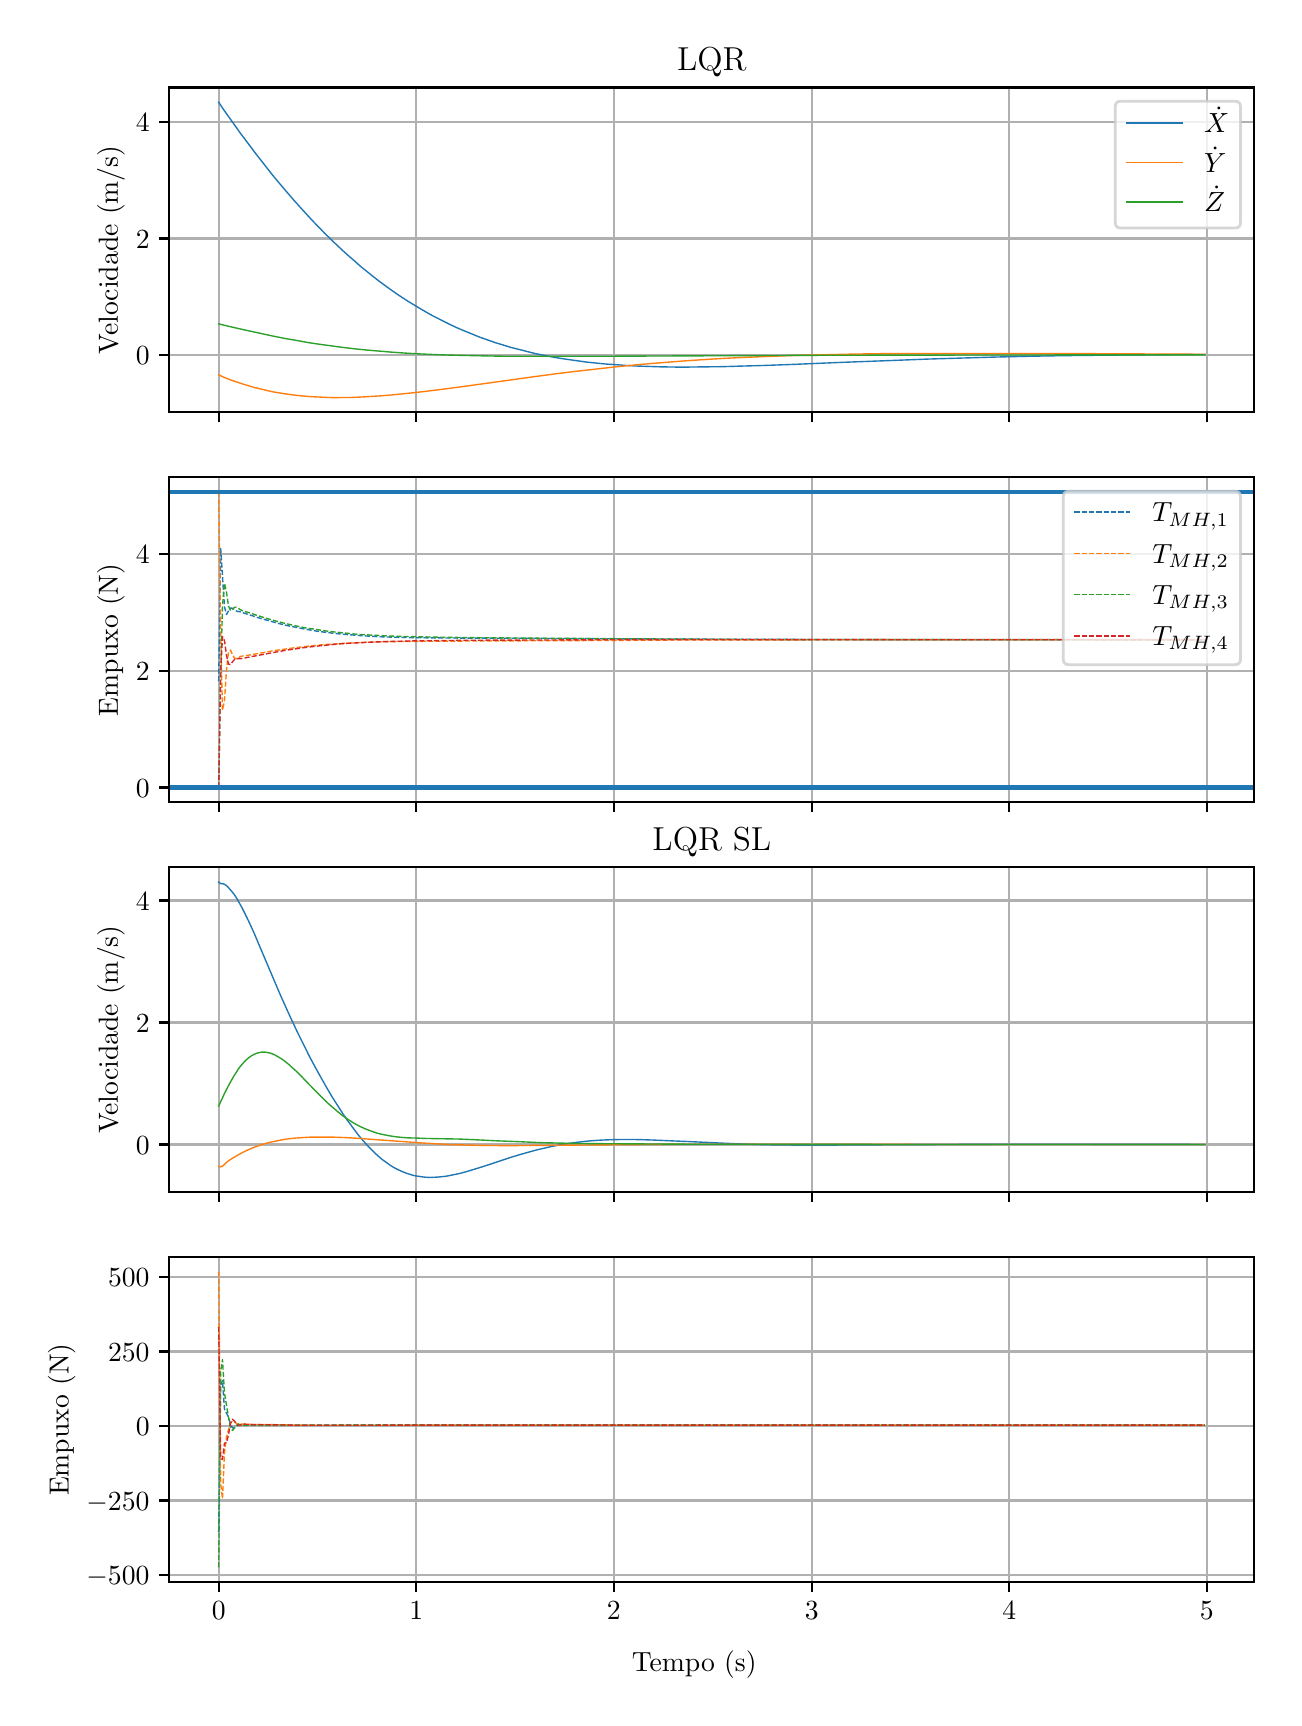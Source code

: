 \begingroup%
\makeatletter%
\begin{pgfpicture}%
\pgfpathrectangle{\pgfpointorigin}{\pgfqpoint{6.233in}{8.352in}}%
\pgfusepath{use as bounding box, clip}%
\begin{pgfscope}%
\pgfsetbuttcap%
\pgfsetmiterjoin%
\definecolor{currentfill}{rgb}{1.0,1.0,1.0}%
\pgfsetfillcolor{currentfill}%
\pgfsetlinewidth{0.0pt}%
\definecolor{currentstroke}{rgb}{1.0,1.0,1.0}%
\pgfsetstrokecolor{currentstroke}%
\pgfsetdash{}{0pt}%
\pgfpathmoveto{\pgfqpoint{0.0in}{0.0in}}%
\pgfpathlineto{\pgfqpoint{6.233in}{0.0in}}%
\pgfpathlineto{\pgfqpoint{6.233in}{8.352in}}%
\pgfpathlineto{\pgfqpoint{0.0in}{8.352in}}%
\pgfpathclose%
\pgfusepath{fill}%
\end{pgfscope}%
\begin{pgfscope}%
\pgfsetbuttcap%
\pgfsetmiterjoin%
\definecolor{currentfill}{rgb}{1.0,1.0,1.0}%
\pgfsetfillcolor{currentfill}%
\pgfsetlinewidth{0.0pt}%
\definecolor{currentstroke}{rgb}{0.0,0.0,0.0}%
\pgfsetstrokecolor{currentstroke}%
\pgfsetstrokeopacity{0.0}%
\pgfsetdash{}{0pt}%
\pgfpathmoveto{\pgfqpoint{0.708in}{6.429in}}%
\pgfpathlineto{\pgfqpoint{6.133in}{6.429in}}%
\pgfpathlineto{\pgfqpoint{6.133in}{8.053in}}%
\pgfpathlineto{\pgfqpoint{0.708in}{8.053in}}%
\pgfpathclose%
\pgfusepath{fill}%
\end{pgfscope}%
\begin{pgfscope}%
\pgfpathrectangle{\pgfqpoint{0.708in}{6.429in}}{\pgfqpoint{5.425in}{1.625in}}%
\pgfusepath{clip}%
\pgfsetrectcap%
\pgfsetroundjoin%
\pgfsetlinewidth{0.803pt}%
\definecolor{currentstroke}{rgb}{0.69,0.69,0.69}%
\pgfsetstrokecolor{currentstroke}%
\pgfsetdash{}{0pt}%
\pgfpathmoveto{\pgfqpoint{0.955in}{6.429in}}%
\pgfpathlineto{\pgfqpoint{0.955in}{8.053in}}%
\pgfusepath{stroke}%
\end{pgfscope}%
\begin{pgfscope}%
\pgfsetbuttcap%
\pgfsetroundjoin%
\definecolor{currentfill}{rgb}{0.0,0.0,0.0}%
\pgfsetfillcolor{currentfill}%
\pgfsetlinewidth{0.803pt}%
\definecolor{currentstroke}{rgb}{0.0,0.0,0.0}%
\pgfsetstrokecolor{currentstroke}%
\pgfsetdash{}{0pt}%
\pgfsys@defobject{currentmarker}{\pgfqpoint{0.0in}{-0.049in}}{\pgfqpoint{0.0in}{0.0in}}{%
\pgfpathmoveto{\pgfqpoint{0.0in}{0.0in}}%
\pgfpathlineto{\pgfqpoint{0.0in}{-0.049in}}%
\pgfusepath{stroke,fill}%
}%
\begin{pgfscope}%
\pgfsys@transformshift{0.955in}{6.429in}%
\pgfsys@useobject{currentmarker}{}%
\end{pgfscope}%
\end{pgfscope}%
\begin{pgfscope}%
\pgfpathrectangle{\pgfqpoint{0.708in}{6.429in}}{\pgfqpoint{5.425in}{1.625in}}%
\pgfusepath{clip}%
\pgfsetrectcap%
\pgfsetroundjoin%
\pgfsetlinewidth{0.803pt}%
\definecolor{currentstroke}{rgb}{0.69,0.69,0.69}%
\pgfsetstrokecolor{currentstroke}%
\pgfsetdash{}{0pt}%
\pgfpathmoveto{\pgfqpoint{1.943in}{6.429in}}%
\pgfpathlineto{\pgfqpoint{1.943in}{8.053in}}%
\pgfusepath{stroke}%
\end{pgfscope}%
\begin{pgfscope}%
\pgfsetbuttcap%
\pgfsetroundjoin%
\definecolor{currentfill}{rgb}{0.0,0.0,0.0}%
\pgfsetfillcolor{currentfill}%
\pgfsetlinewidth{0.803pt}%
\definecolor{currentstroke}{rgb}{0.0,0.0,0.0}%
\pgfsetstrokecolor{currentstroke}%
\pgfsetdash{}{0pt}%
\pgfsys@defobject{currentmarker}{\pgfqpoint{0.0in}{-0.049in}}{\pgfqpoint{0.0in}{0.0in}}{%
\pgfpathmoveto{\pgfqpoint{0.0in}{0.0in}}%
\pgfpathlineto{\pgfqpoint{0.0in}{-0.049in}}%
\pgfusepath{stroke,fill}%
}%
\begin{pgfscope}%
\pgfsys@transformshift{1.943in}{6.429in}%
\pgfsys@useobject{currentmarker}{}%
\end{pgfscope}%
\end{pgfscope}%
\begin{pgfscope}%
\pgfpathrectangle{\pgfqpoint{0.708in}{6.429in}}{\pgfqpoint{5.425in}{1.625in}}%
\pgfusepath{clip}%
\pgfsetrectcap%
\pgfsetroundjoin%
\pgfsetlinewidth{0.803pt}%
\definecolor{currentstroke}{rgb}{0.69,0.69,0.69}%
\pgfsetstrokecolor{currentstroke}%
\pgfsetdash{}{0pt}%
\pgfpathmoveto{\pgfqpoint{2.931in}{6.429in}}%
\pgfpathlineto{\pgfqpoint{2.931in}{8.053in}}%
\pgfusepath{stroke}%
\end{pgfscope}%
\begin{pgfscope}%
\pgfsetbuttcap%
\pgfsetroundjoin%
\definecolor{currentfill}{rgb}{0.0,0.0,0.0}%
\pgfsetfillcolor{currentfill}%
\pgfsetlinewidth{0.803pt}%
\definecolor{currentstroke}{rgb}{0.0,0.0,0.0}%
\pgfsetstrokecolor{currentstroke}%
\pgfsetdash{}{0pt}%
\pgfsys@defobject{currentmarker}{\pgfqpoint{0.0in}{-0.049in}}{\pgfqpoint{0.0in}{0.0in}}{%
\pgfpathmoveto{\pgfqpoint{0.0in}{0.0in}}%
\pgfpathlineto{\pgfqpoint{0.0in}{-0.049in}}%
\pgfusepath{stroke,fill}%
}%
\begin{pgfscope}%
\pgfsys@transformshift{2.931in}{6.429in}%
\pgfsys@useobject{currentmarker}{}%
\end{pgfscope}%
\end{pgfscope}%
\begin{pgfscope}%
\pgfpathrectangle{\pgfqpoint{0.708in}{6.429in}}{\pgfqpoint{5.425in}{1.625in}}%
\pgfusepath{clip}%
\pgfsetrectcap%
\pgfsetroundjoin%
\pgfsetlinewidth{0.803pt}%
\definecolor{currentstroke}{rgb}{0.69,0.69,0.69}%
\pgfsetstrokecolor{currentstroke}%
\pgfsetdash{}{0pt}%
\pgfpathmoveto{\pgfqpoint{3.92in}{6.429in}}%
\pgfpathlineto{\pgfqpoint{3.92in}{8.053in}}%
\pgfusepath{stroke}%
\end{pgfscope}%
\begin{pgfscope}%
\pgfsetbuttcap%
\pgfsetroundjoin%
\definecolor{currentfill}{rgb}{0.0,0.0,0.0}%
\pgfsetfillcolor{currentfill}%
\pgfsetlinewidth{0.803pt}%
\definecolor{currentstroke}{rgb}{0.0,0.0,0.0}%
\pgfsetstrokecolor{currentstroke}%
\pgfsetdash{}{0pt}%
\pgfsys@defobject{currentmarker}{\pgfqpoint{0.0in}{-0.049in}}{\pgfqpoint{0.0in}{0.0in}}{%
\pgfpathmoveto{\pgfqpoint{0.0in}{0.0in}}%
\pgfpathlineto{\pgfqpoint{0.0in}{-0.049in}}%
\pgfusepath{stroke,fill}%
}%
\begin{pgfscope}%
\pgfsys@transformshift{3.92in}{6.429in}%
\pgfsys@useobject{currentmarker}{}%
\end{pgfscope}%
\end{pgfscope}%
\begin{pgfscope}%
\pgfpathrectangle{\pgfqpoint{0.708in}{6.429in}}{\pgfqpoint{5.425in}{1.625in}}%
\pgfusepath{clip}%
\pgfsetrectcap%
\pgfsetroundjoin%
\pgfsetlinewidth{0.803pt}%
\definecolor{currentstroke}{rgb}{0.69,0.69,0.69}%
\pgfsetstrokecolor{currentstroke}%
\pgfsetdash{}{0pt}%
\pgfpathmoveto{\pgfqpoint{4.908in}{6.429in}}%
\pgfpathlineto{\pgfqpoint{4.908in}{8.053in}}%
\pgfusepath{stroke}%
\end{pgfscope}%
\begin{pgfscope}%
\pgfsetbuttcap%
\pgfsetroundjoin%
\definecolor{currentfill}{rgb}{0.0,0.0,0.0}%
\pgfsetfillcolor{currentfill}%
\pgfsetlinewidth{0.803pt}%
\definecolor{currentstroke}{rgb}{0.0,0.0,0.0}%
\pgfsetstrokecolor{currentstroke}%
\pgfsetdash{}{0pt}%
\pgfsys@defobject{currentmarker}{\pgfqpoint{0.0in}{-0.049in}}{\pgfqpoint{0.0in}{0.0in}}{%
\pgfpathmoveto{\pgfqpoint{0.0in}{0.0in}}%
\pgfpathlineto{\pgfqpoint{0.0in}{-0.049in}}%
\pgfusepath{stroke,fill}%
}%
\begin{pgfscope}%
\pgfsys@transformshift{4.908in}{6.429in}%
\pgfsys@useobject{currentmarker}{}%
\end{pgfscope}%
\end{pgfscope}%
\begin{pgfscope}%
\pgfpathrectangle{\pgfqpoint{0.708in}{6.429in}}{\pgfqpoint{5.425in}{1.625in}}%
\pgfusepath{clip}%
\pgfsetrectcap%
\pgfsetroundjoin%
\pgfsetlinewidth{0.803pt}%
\definecolor{currentstroke}{rgb}{0.69,0.69,0.69}%
\pgfsetstrokecolor{currentstroke}%
\pgfsetdash{}{0pt}%
\pgfpathmoveto{\pgfqpoint{5.896in}{6.429in}}%
\pgfpathlineto{\pgfqpoint{5.896in}{8.053in}}%
\pgfusepath{stroke}%
\end{pgfscope}%
\begin{pgfscope}%
\pgfsetbuttcap%
\pgfsetroundjoin%
\definecolor{currentfill}{rgb}{0.0,0.0,0.0}%
\pgfsetfillcolor{currentfill}%
\pgfsetlinewidth{0.803pt}%
\definecolor{currentstroke}{rgb}{0.0,0.0,0.0}%
\pgfsetstrokecolor{currentstroke}%
\pgfsetdash{}{0pt}%
\pgfsys@defobject{currentmarker}{\pgfqpoint{0.0in}{-0.049in}}{\pgfqpoint{0.0in}{0.0in}}{%
\pgfpathmoveto{\pgfqpoint{0.0in}{0.0in}}%
\pgfpathlineto{\pgfqpoint{0.0in}{-0.049in}}%
\pgfusepath{stroke,fill}%
}%
\begin{pgfscope}%
\pgfsys@transformshift{5.896in}{6.429in}%
\pgfsys@useobject{currentmarker}{}%
\end{pgfscope}%
\end{pgfscope}%
\begin{pgfscope}%
\pgfpathrectangle{\pgfqpoint{0.708in}{6.429in}}{\pgfqpoint{5.425in}{1.625in}}%
\pgfusepath{clip}%
\pgfsetrectcap%
\pgfsetroundjoin%
\pgfsetlinewidth{0.803pt}%
\definecolor{currentstroke}{rgb}{0.69,0.69,0.69}%
\pgfsetstrokecolor{currentstroke}%
\pgfsetdash{}{0pt}%
\pgfpathmoveto{\pgfqpoint{0.708in}{6.717in}}%
\pgfpathlineto{\pgfqpoint{6.133in}{6.717in}}%
\pgfusepath{stroke}%
\end{pgfscope}%
\begin{pgfscope}%
\pgfsetbuttcap%
\pgfsetroundjoin%
\definecolor{currentfill}{rgb}{0.0,0.0,0.0}%
\pgfsetfillcolor{currentfill}%
\pgfsetlinewidth{0.803pt}%
\definecolor{currentstroke}{rgb}{0.0,0.0,0.0}%
\pgfsetstrokecolor{currentstroke}%
\pgfsetdash{}{0pt}%
\pgfsys@defobject{currentmarker}{\pgfqpoint{-0.049in}{0.0in}}{\pgfqpoint{-0.0in}{0.0in}}{%
\pgfpathmoveto{\pgfqpoint{-0.0in}{0.0in}}%
\pgfpathlineto{\pgfqpoint{-0.049in}{0.0in}}%
\pgfusepath{stroke,fill}%
}%
\begin{pgfscope}%
\pgfsys@transformshift{0.708in}{6.717in}%
\pgfsys@useobject{currentmarker}{}%
\end{pgfscope}%
\end{pgfscope}%
\begin{pgfscope}%
\definecolor{textcolor}{rgb}{0.0,0.0,0.0}%
\pgfsetstrokecolor{textcolor}%
\pgfsetfillcolor{textcolor}%
\pgftext[x=0.541in, y=6.669in, left, base]{\color{textcolor}\rmfamily\fontsize{10.0}{12.0}\selectfont \(\displaystyle {0}\)}%
\end{pgfscope}%
\begin{pgfscope}%
\pgfpathrectangle{\pgfqpoint{0.708in}{6.429in}}{\pgfqpoint{5.425in}{1.625in}}%
\pgfusepath{clip}%
\pgfsetrectcap%
\pgfsetroundjoin%
\pgfsetlinewidth{0.803pt}%
\definecolor{currentstroke}{rgb}{0.69,0.69,0.69}%
\pgfsetstrokecolor{currentstroke}%
\pgfsetdash{}{0pt}%
\pgfpathmoveto{\pgfqpoint{0.708in}{7.298in}}%
\pgfpathlineto{\pgfqpoint{6.133in}{7.298in}}%
\pgfusepath{stroke}%
\end{pgfscope}%
\begin{pgfscope}%
\pgfsetbuttcap%
\pgfsetroundjoin%
\definecolor{currentfill}{rgb}{0.0,0.0,0.0}%
\pgfsetfillcolor{currentfill}%
\pgfsetlinewidth{0.803pt}%
\definecolor{currentstroke}{rgb}{0.0,0.0,0.0}%
\pgfsetstrokecolor{currentstroke}%
\pgfsetdash{}{0pt}%
\pgfsys@defobject{currentmarker}{\pgfqpoint{-0.049in}{0.0in}}{\pgfqpoint{-0.0in}{0.0in}}{%
\pgfpathmoveto{\pgfqpoint{-0.0in}{0.0in}}%
\pgfpathlineto{\pgfqpoint{-0.049in}{0.0in}}%
\pgfusepath{stroke,fill}%
}%
\begin{pgfscope}%
\pgfsys@transformshift{0.708in}{7.298in}%
\pgfsys@useobject{currentmarker}{}%
\end{pgfscope}%
\end{pgfscope}%
\begin{pgfscope}%
\definecolor{textcolor}{rgb}{0.0,0.0,0.0}%
\pgfsetstrokecolor{textcolor}%
\pgfsetfillcolor{textcolor}%
\pgftext[x=0.541in, y=7.25in, left, base]{\color{textcolor}\rmfamily\fontsize{10.0}{12.0}\selectfont \(\displaystyle {2}\)}%
\end{pgfscope}%
\begin{pgfscope}%
\pgfpathrectangle{\pgfqpoint{0.708in}{6.429in}}{\pgfqpoint{5.425in}{1.625in}}%
\pgfusepath{clip}%
\pgfsetrectcap%
\pgfsetroundjoin%
\pgfsetlinewidth{0.803pt}%
\definecolor{currentstroke}{rgb}{0.69,0.69,0.69}%
\pgfsetstrokecolor{currentstroke}%
\pgfsetdash{}{0pt}%
\pgfpathmoveto{\pgfqpoint{0.708in}{7.88in}}%
\pgfpathlineto{\pgfqpoint{6.133in}{7.88in}}%
\pgfusepath{stroke}%
\end{pgfscope}%
\begin{pgfscope}%
\pgfsetbuttcap%
\pgfsetroundjoin%
\definecolor{currentfill}{rgb}{0.0,0.0,0.0}%
\pgfsetfillcolor{currentfill}%
\pgfsetlinewidth{0.803pt}%
\definecolor{currentstroke}{rgb}{0.0,0.0,0.0}%
\pgfsetstrokecolor{currentstroke}%
\pgfsetdash{}{0pt}%
\pgfsys@defobject{currentmarker}{\pgfqpoint{-0.049in}{0.0in}}{\pgfqpoint{-0.0in}{0.0in}}{%
\pgfpathmoveto{\pgfqpoint{-0.0in}{0.0in}}%
\pgfpathlineto{\pgfqpoint{-0.049in}{0.0in}}%
\pgfusepath{stroke,fill}%
}%
\begin{pgfscope}%
\pgfsys@transformshift{0.708in}{7.88in}%
\pgfsys@useobject{currentmarker}{}%
\end{pgfscope}%
\end{pgfscope}%
\begin{pgfscope}%
\definecolor{textcolor}{rgb}{0.0,0.0,0.0}%
\pgfsetstrokecolor{textcolor}%
\pgfsetfillcolor{textcolor}%
\pgftext[x=0.541in, y=7.831in, left, base]{\color{textcolor}\rmfamily\fontsize{10.0}{12.0}\selectfont \(\displaystyle {4}\)}%
\end{pgfscope}%
\begin{pgfscope}%
\definecolor{textcolor}{rgb}{0.0,0.0,0.0}%
\pgfsetstrokecolor{textcolor}%
\pgfsetfillcolor{textcolor}%
\pgftext[x=0.486in,y=7.241in,,bottom,rotate=90.0]{\color{textcolor}\rmfamily\fontsize{10.0}{12.0}\selectfont Velocidade (m/s)}%
\end{pgfscope}%
\begin{pgfscope}%
\pgfpathrectangle{\pgfqpoint{0.708in}{6.429in}}{\pgfqpoint{5.425in}{1.625in}}%
\pgfusepath{clip}%
\pgfsetrectcap%
\pgfsetroundjoin%
\pgfsetlinewidth{0.502pt}%
\definecolor{currentstroke}{rgb}{0.122,0.467,0.706}%
\pgfsetstrokecolor{currentstroke}%
\pgfsetdash{}{0pt}%
\pgfpathmoveto{\pgfqpoint{0.955in}{7.979in}}%
\pgfpathlineto{\pgfqpoint{0.984in}{7.936in}}%
\pgfpathlineto{\pgfqpoint{1.024in}{7.88in}}%
\pgfpathlineto{\pgfqpoint{1.063in}{7.825in}}%
\pgfpathlineto{\pgfqpoint{1.103in}{7.772in}}%
\pgfpathlineto{\pgfqpoint{1.142in}{7.72in}}%
\pgfpathlineto{\pgfqpoint{1.182in}{7.669in}}%
\pgfpathlineto{\pgfqpoint{1.221in}{7.619in}}%
\pgfpathlineto{\pgfqpoint{1.261in}{7.571in}}%
\pgfpathlineto{\pgfqpoint{1.301in}{7.524in}}%
\pgfpathlineto{\pgfqpoint{1.34in}{7.479in}}%
\pgfpathlineto{\pgfqpoint{1.38in}{7.435in}}%
\pgfpathlineto{\pgfqpoint{1.419in}{7.392in}}%
\pgfpathlineto{\pgfqpoint{1.459in}{7.351in}}%
\pgfpathlineto{\pgfqpoint{1.488in}{7.321in}}%
\pgfpathlineto{\pgfqpoint{1.518in}{7.292in}}%
\pgfpathlineto{\pgfqpoint{1.548in}{7.263in}}%
\pgfpathlineto{\pgfqpoint{1.577in}{7.236in}}%
\pgfpathlineto{\pgfqpoint{1.607in}{7.209in}}%
\pgfpathlineto{\pgfqpoint{1.637in}{7.183in}}%
\pgfpathlineto{\pgfqpoint{1.666in}{7.157in}}%
\pgfpathlineto{\pgfqpoint{1.696in}{7.133in}}%
\pgfpathlineto{\pgfqpoint{1.726in}{7.109in}}%
\pgfpathlineto{\pgfqpoint{1.755in}{7.086in}}%
\pgfpathlineto{\pgfqpoint{1.785in}{7.064in}}%
\pgfpathlineto{\pgfqpoint{1.814in}{7.043in}}%
\pgfpathlineto{\pgfqpoint{1.844in}{7.022in}}%
\pgfpathlineto{\pgfqpoint{1.874in}{7.002in}}%
\pgfpathlineto{\pgfqpoint{1.903in}{6.983in}}%
\pgfpathlineto{\pgfqpoint{1.933in}{6.965in}}%
\pgfpathlineto{\pgfqpoint{1.963in}{6.947in}}%
\pgfpathlineto{\pgfqpoint{1.992in}{6.93in}}%
\pgfpathlineto{\pgfqpoint{2.022in}{6.913in}}%
\pgfpathlineto{\pgfqpoint{2.052in}{6.898in}}%
\pgfpathlineto{\pgfqpoint{2.081in}{6.883in}}%
\pgfpathlineto{\pgfqpoint{2.111in}{6.868in}}%
\pgfpathlineto{\pgfqpoint{2.141in}{6.854in}}%
\pgfpathlineto{\pgfqpoint{2.18in}{6.837in}}%
\pgfpathlineto{\pgfqpoint{2.22in}{6.821in}}%
\pgfpathlineto{\pgfqpoint{2.259in}{6.805in}}%
\pgfpathlineto{\pgfqpoint{2.299in}{6.791in}}%
\pgfpathlineto{\pgfqpoint{2.338in}{6.777in}}%
\pgfpathlineto{\pgfqpoint{2.378in}{6.765in}}%
\pgfpathlineto{\pgfqpoint{2.417in}{6.753in}}%
\pgfpathlineto{\pgfqpoint{2.457in}{6.743in}}%
\pgfpathlineto{\pgfqpoint{2.496in}{6.733in}}%
\pgfpathlineto{\pgfqpoint{2.536in}{6.723in}}%
\pgfpathlineto{\pgfqpoint{2.575in}{6.715in}}%
\pgfpathlineto{\pgfqpoint{2.615in}{6.707in}}%
\pgfpathlineto{\pgfqpoint{2.655in}{6.7in}}%
\pgfpathlineto{\pgfqpoint{2.694in}{6.694in}}%
\pgfpathlineto{\pgfqpoint{2.744in}{6.687in}}%
\pgfpathlineto{\pgfqpoint{2.793in}{6.68in}}%
\pgfpathlineto{\pgfqpoint{2.842in}{6.675in}}%
\pgfpathlineto{\pgfqpoint{2.892in}{6.67in}}%
\pgfpathlineto{\pgfqpoint{2.941in}{6.667in}}%
\pgfpathlineto{\pgfqpoint{2.991in}{6.663in}}%
\pgfpathlineto{\pgfqpoint{3.05in}{6.66in}}%
\pgfpathlineto{\pgfqpoint{3.109in}{6.658in}}%
\pgfpathlineto{\pgfqpoint{3.168in}{6.656in}}%
\pgfpathlineto{\pgfqpoint{3.238in}{6.655in}}%
\pgfpathlineto{\pgfqpoint{3.307in}{6.655in}}%
\pgfpathlineto{\pgfqpoint{3.386in}{6.656in}}%
\pgfpathlineto{\pgfqpoint{3.475in}{6.657in}}%
\pgfpathlineto{\pgfqpoint{3.574in}{6.66in}}%
\pgfpathlineto{\pgfqpoint{3.682in}{6.663in}}%
\pgfpathlineto{\pgfqpoint{3.821in}{6.668in}}%
\pgfpathlineto{\pgfqpoint{4.058in}{6.678in}}%
\pgfpathlineto{\pgfqpoint{4.325in}{6.688in}}%
\pgfpathlineto{\pgfqpoint{4.503in}{6.695in}}%
\pgfpathlineto{\pgfqpoint{4.671in}{6.7in}}%
\pgfpathlineto{\pgfqpoint{4.839in}{6.705in}}%
\pgfpathlineto{\pgfqpoint{5.007in}{6.709in}}%
\pgfpathlineto{\pgfqpoint{5.175in}{6.712in}}%
\pgfpathlineto{\pgfqpoint{5.353in}{6.714in}}%
\pgfpathlineto{\pgfqpoint{5.55in}{6.716in}}%
\pgfpathlineto{\pgfqpoint{5.768in}{6.718in}}%
\pgfpathlineto{\pgfqpoint{5.886in}{6.718in}}%
\pgfpathlineto{\pgfqpoint{5.886in}{6.718in}}%
\pgfusepath{stroke}%
\end{pgfscope}%
\begin{pgfscope}%
\pgfpathrectangle{\pgfqpoint{0.708in}{6.429in}}{\pgfqpoint{5.425in}{1.625in}}%
\pgfusepath{clip}%
\pgfsetrectcap%
\pgfsetroundjoin%
\pgfsetlinewidth{0.502pt}%
\definecolor{currentstroke}{rgb}{1.0,0.498,0.055}%
\pgfsetstrokecolor{currentstroke}%
\pgfsetdash{}{0pt}%
\pgfpathmoveto{\pgfqpoint{0.955in}{6.616in}}%
\pgfpathlineto{\pgfqpoint{0.984in}{6.603in}}%
\pgfpathlineto{\pgfqpoint{1.014in}{6.591in}}%
\pgfpathlineto{\pgfqpoint{1.044in}{6.581in}}%
\pgfpathlineto{\pgfqpoint{1.073in}{6.571in}}%
\pgfpathlineto{\pgfqpoint{1.103in}{6.562in}}%
\pgfpathlineto{\pgfqpoint{1.133in}{6.553in}}%
\pgfpathlineto{\pgfqpoint{1.162in}{6.546in}}%
\pgfpathlineto{\pgfqpoint{1.192in}{6.539in}}%
\pgfpathlineto{\pgfqpoint{1.221in}{6.532in}}%
\pgfpathlineto{\pgfqpoint{1.251in}{6.527in}}%
\pgfpathlineto{\pgfqpoint{1.281in}{6.522in}}%
\pgfpathlineto{\pgfqpoint{1.31in}{6.518in}}%
\pgfpathlineto{\pgfqpoint{1.34in}{6.514in}}%
\pgfpathlineto{\pgfqpoint{1.38in}{6.51in}}%
\pgfpathlineto{\pgfqpoint{1.419in}{6.507in}}%
\pgfpathlineto{\pgfqpoint{1.459in}{6.505in}}%
\pgfpathlineto{\pgfqpoint{1.498in}{6.503in}}%
\pgfpathlineto{\pgfqpoint{1.538in}{6.502in}}%
\pgfpathlineto{\pgfqpoint{1.577in}{6.503in}}%
\pgfpathlineto{\pgfqpoint{1.617in}{6.503in}}%
\pgfpathlineto{\pgfqpoint{1.666in}{6.505in}}%
\pgfpathlineto{\pgfqpoint{1.716in}{6.508in}}%
\pgfpathlineto{\pgfqpoint{1.765in}{6.511in}}%
\pgfpathlineto{\pgfqpoint{1.814in}{6.515in}}%
\pgfpathlineto{\pgfqpoint{1.874in}{6.521in}}%
\pgfpathlineto{\pgfqpoint{1.933in}{6.527in}}%
\pgfpathlineto{\pgfqpoint{2.002in}{6.535in}}%
\pgfpathlineto{\pgfqpoint{2.081in}{6.545in}}%
\pgfpathlineto{\pgfqpoint{2.18in}{6.558in}}%
\pgfpathlineto{\pgfqpoint{2.368in}{6.584in}}%
\pgfpathlineto{\pgfqpoint{2.526in}{6.606in}}%
\pgfpathlineto{\pgfqpoint{2.645in}{6.622in}}%
\pgfpathlineto{\pgfqpoint{2.744in}{6.634in}}%
\pgfpathlineto{\pgfqpoint{2.842in}{6.645in}}%
\pgfpathlineto{\pgfqpoint{2.931in}{6.655in}}%
\pgfpathlineto{\pgfqpoint{3.02in}{6.664in}}%
\pgfpathlineto{\pgfqpoint{3.109in}{6.672in}}%
\pgfpathlineto{\pgfqpoint{3.198in}{6.679in}}%
\pgfpathlineto{\pgfqpoint{3.287in}{6.686in}}%
\pgfpathlineto{\pgfqpoint{3.376in}{6.692in}}%
\pgfpathlineto{\pgfqpoint{3.475in}{6.698in}}%
\pgfpathlineto{\pgfqpoint{3.574in}{6.703in}}%
\pgfpathlineto{\pgfqpoint{3.673in}{6.707in}}%
\pgfpathlineto{\pgfqpoint{3.781in}{6.711in}}%
\pgfpathlineto{\pgfqpoint{3.89in}{6.715in}}%
\pgfpathlineto{\pgfqpoint{4.009in}{6.717in}}%
\pgfpathlineto{\pgfqpoint{4.137in}{6.72in}}%
\pgfpathlineto{\pgfqpoint{4.275in}{6.722in}}%
\pgfpathlineto{\pgfqpoint{4.434in}{6.723in}}%
\pgfpathlineto{\pgfqpoint{4.611in}{6.723in}}%
\pgfpathlineto{\pgfqpoint{4.829in}{6.723in}}%
\pgfpathlineto{\pgfqpoint{5.116in}{6.723in}}%
\pgfpathlineto{\pgfqpoint{5.886in}{6.719in}}%
\pgfpathlineto{\pgfqpoint{5.886in}{6.719in}}%
\pgfusepath{stroke}%
\end{pgfscope}%
\begin{pgfscope}%
\pgfpathrectangle{\pgfqpoint{0.708in}{6.429in}}{\pgfqpoint{5.425in}{1.625in}}%
\pgfusepath{clip}%
\pgfsetrectcap%
\pgfsetroundjoin%
\pgfsetlinewidth{0.502pt}%
\definecolor{currentstroke}{rgb}{0.173,0.627,0.173}%
\pgfsetstrokecolor{currentstroke}%
\pgfsetdash{}{0pt}%
\pgfpathmoveto{\pgfqpoint{0.955in}{6.871in}}%
\pgfpathlineto{\pgfqpoint{1.004in}{6.859in}}%
\pgfpathlineto{\pgfqpoint{1.083in}{6.841in}}%
\pgfpathlineto{\pgfqpoint{1.152in}{6.826in}}%
\pgfpathlineto{\pgfqpoint{1.221in}{6.811in}}%
\pgfpathlineto{\pgfqpoint{1.281in}{6.799in}}%
\pgfpathlineto{\pgfqpoint{1.34in}{6.789in}}%
\pgfpathlineto{\pgfqpoint{1.399in}{6.778in}}%
\pgfpathlineto{\pgfqpoint{1.459in}{6.769in}}%
\pgfpathlineto{\pgfqpoint{1.518in}{6.761in}}%
\pgfpathlineto{\pgfqpoint{1.577in}{6.753in}}%
\pgfpathlineto{\pgfqpoint{1.637in}{6.746in}}%
\pgfpathlineto{\pgfqpoint{1.696in}{6.74in}}%
\pgfpathlineto{\pgfqpoint{1.755in}{6.735in}}%
\pgfpathlineto{\pgfqpoint{1.814in}{6.73in}}%
\pgfpathlineto{\pgfqpoint{1.884in}{6.725in}}%
\pgfpathlineto{\pgfqpoint{1.953in}{6.721in}}%
\pgfpathlineto{\pgfqpoint{2.022in}{6.718in}}%
\pgfpathlineto{\pgfqpoint{2.101in}{6.715in}}%
\pgfpathlineto{\pgfqpoint{2.19in}{6.713in}}%
\pgfpathlineto{\pgfqpoint{2.279in}{6.711in}}%
\pgfpathlineto{\pgfqpoint{2.388in}{6.709in}}%
\pgfpathlineto{\pgfqpoint{2.506in}{6.709in}}%
\pgfpathlineto{\pgfqpoint{2.655in}{6.709in}}%
\pgfpathlineto{\pgfqpoint{2.862in}{6.709in}}%
\pgfpathlineto{\pgfqpoint{4.009in}{6.714in}}%
\pgfpathlineto{\pgfqpoint{4.621in}{6.715in}}%
\pgfpathlineto{\pgfqpoint{5.531in}{6.716in}}%
\pgfpathlineto{\pgfqpoint{5.886in}{6.716in}}%
\pgfpathlineto{\pgfqpoint{5.886in}{6.716in}}%
\pgfusepath{stroke}%
\end{pgfscope}%
\begin{pgfscope}%
\pgfsetrectcap%
\pgfsetmiterjoin%
\pgfsetlinewidth{0.803pt}%
\definecolor{currentstroke}{rgb}{0.0,0.0,0.0}%
\pgfsetstrokecolor{currentstroke}%
\pgfsetdash{}{0pt}%
\pgfpathmoveto{\pgfqpoint{0.708in}{6.429in}}%
\pgfpathlineto{\pgfqpoint{0.708in}{8.053in}}%
\pgfusepath{stroke}%
\end{pgfscope}%
\begin{pgfscope}%
\pgfsetrectcap%
\pgfsetmiterjoin%
\pgfsetlinewidth{0.803pt}%
\definecolor{currentstroke}{rgb}{0.0,0.0,0.0}%
\pgfsetstrokecolor{currentstroke}%
\pgfsetdash{}{0pt}%
\pgfpathmoveto{\pgfqpoint{6.133in}{6.429in}}%
\pgfpathlineto{\pgfqpoint{6.133in}{8.053in}}%
\pgfusepath{stroke}%
\end{pgfscope}%
\begin{pgfscope}%
\pgfsetrectcap%
\pgfsetmiterjoin%
\pgfsetlinewidth{0.803pt}%
\definecolor{currentstroke}{rgb}{0.0,0.0,0.0}%
\pgfsetstrokecolor{currentstroke}%
\pgfsetdash{}{0pt}%
\pgfpathmoveto{\pgfqpoint{0.708in}{6.429in}}%
\pgfpathlineto{\pgfqpoint{6.133in}{6.429in}}%
\pgfusepath{stroke}%
\end{pgfscope}%
\begin{pgfscope}%
\pgfsetrectcap%
\pgfsetmiterjoin%
\pgfsetlinewidth{0.803pt}%
\definecolor{currentstroke}{rgb}{0.0,0.0,0.0}%
\pgfsetstrokecolor{currentstroke}%
\pgfsetdash{}{0pt}%
\pgfpathmoveto{\pgfqpoint{0.708in}{8.053in}}%
\pgfpathlineto{\pgfqpoint{6.133in}{8.053in}}%
\pgfusepath{stroke}%
\end{pgfscope}%
\begin{pgfscope}%
\definecolor{textcolor}{rgb}{0.0,0.0,0.0}%
\pgfsetstrokecolor{textcolor}%
\pgfsetfillcolor{textcolor}%
\pgftext[x=3.421in,y=8.136in,,base]{\color{textcolor}\rmfamily\fontsize{12.0}{14.4}\selectfont LQR}%
\end{pgfscope}%
\begin{pgfscope}%
\pgfsetbuttcap%
\pgfsetmiterjoin%
\definecolor{currentfill}{rgb}{1.0,1.0,1.0}%
\pgfsetfillcolor{currentfill}%
\pgfsetfillopacity{0.8}%
\pgfsetlinewidth{1.004pt}%
\definecolor{currentstroke}{rgb}{0.8,0.8,0.8}%
\pgfsetstrokecolor{currentstroke}%
\pgfsetstrokeopacity{0.8}%
\pgfsetdash{}{0pt}%
\pgfpathmoveto{\pgfqpoint{5.465in}{7.35in}}%
\pgfpathlineto{\pgfqpoint{6.036in}{7.35in}}%
\pgfpathquadraticcurveto{\pgfqpoint{6.064in}{7.35in}}{\pgfqpoint{6.064in}{7.378in}}%
\pgfpathlineto{\pgfqpoint{6.064in}{7.956in}}%
\pgfpathquadraticcurveto{\pgfqpoint{6.064in}{7.984in}}{\pgfqpoint{6.036in}{7.984in}}%
\pgfpathlineto{\pgfqpoint{5.465in}{7.984in}}%
\pgfpathquadraticcurveto{\pgfqpoint{5.438in}{7.984in}}{\pgfqpoint{5.438in}{7.956in}}%
\pgfpathlineto{\pgfqpoint{5.438in}{7.378in}}%
\pgfpathquadraticcurveto{\pgfqpoint{5.438in}{7.35in}}{\pgfqpoint{5.465in}{7.35in}}%
\pgfpathclose%
\pgfusepath{stroke,fill}%
\end{pgfscope}%
\begin{pgfscope}%
\pgfsetrectcap%
\pgfsetroundjoin%
\pgfsetlinewidth{0.502pt}%
\definecolor{currentstroke}{rgb}{0.122,0.467,0.706}%
\pgfsetstrokecolor{currentstroke}%
\pgfsetdash{}{0pt}%
\pgfpathmoveto{\pgfqpoint{5.493in}{7.876in}}%
\pgfpathlineto{\pgfqpoint{5.771in}{7.876in}}%
\pgfusepath{stroke}%
\end{pgfscope}%
\begin{pgfscope}%
\definecolor{textcolor}{rgb}{0.0,0.0,0.0}%
\pgfsetstrokecolor{textcolor}%
\pgfsetfillcolor{textcolor}%
\pgftext[x=5.882in,y=7.827in,left,base]{\color{textcolor}\rmfamily\fontsize{10.0}{12.0}\selectfont \(\displaystyle \dot X\)}%
\end{pgfscope}%
\begin{pgfscope}%
\pgfsetrectcap%
\pgfsetroundjoin%
\pgfsetlinewidth{0.502pt}%
\definecolor{currentstroke}{rgb}{1.0,0.498,0.055}%
\pgfsetstrokecolor{currentstroke}%
\pgfsetdash{}{0pt}%
\pgfpathmoveto{\pgfqpoint{5.493in}{7.679in}}%
\pgfpathlineto{\pgfqpoint{5.771in}{7.679in}}%
\pgfusepath{stroke}%
\end{pgfscope}%
\begin{pgfscope}%
\definecolor{textcolor}{rgb}{0.0,0.0,0.0}%
\pgfsetstrokecolor{textcolor}%
\pgfsetfillcolor{textcolor}%
\pgftext[x=5.882in,y=7.63in,left,base]{\color{textcolor}\rmfamily\fontsize{10.0}{12.0}\selectfont \(\displaystyle \dot Y\)}%
\end{pgfscope}%
\begin{pgfscope}%
\pgfsetrectcap%
\pgfsetroundjoin%
\pgfsetlinewidth{0.502pt}%
\definecolor{currentstroke}{rgb}{0.173,0.627,0.173}%
\pgfsetstrokecolor{currentstroke}%
\pgfsetdash{}{0pt}%
\pgfpathmoveto{\pgfqpoint{5.493in}{7.481in}}%
\pgfpathlineto{\pgfqpoint{5.771in}{7.481in}}%
\pgfusepath{stroke}%
\end{pgfscope}%
\begin{pgfscope}%
\definecolor{textcolor}{rgb}{0.0,0.0,0.0}%
\pgfsetstrokecolor{textcolor}%
\pgfsetfillcolor{textcolor}%
\pgftext[x=5.882in,y=7.433in,left,base]{\color{textcolor}\rmfamily\fontsize{10.0}{12.0}\selectfont \(\displaystyle \dot Z\)}%
\end{pgfscope}%
\begin{pgfscope}%
\pgfsetbuttcap%
\pgfsetmiterjoin%
\definecolor{currentfill}{rgb}{1.0,1.0,1.0}%
\pgfsetfillcolor{currentfill}%
\pgfsetlinewidth{0.0pt}%
\definecolor{currentstroke}{rgb}{0.0,0.0,0.0}%
\pgfsetstrokecolor{currentstroke}%
\pgfsetstrokeopacity{0.0}%
\pgfsetdash{}{0pt}%
\pgfpathmoveto{\pgfqpoint{0.708in}{4.479in}}%
\pgfpathlineto{\pgfqpoint{6.133in}{4.479in}}%
\pgfpathlineto{\pgfqpoint{6.133in}{6.104in}}%
\pgfpathlineto{\pgfqpoint{0.708in}{6.104in}}%
\pgfpathclose%
\pgfusepath{fill}%
\end{pgfscope}%
\begin{pgfscope}%
\pgfpathrectangle{\pgfqpoint{0.708in}{4.479in}}{\pgfqpoint{5.425in}{1.625in}}%
\pgfusepath{clip}%
\pgfsetrectcap%
\pgfsetroundjoin%
\pgfsetlinewidth{0.803pt}%
\definecolor{currentstroke}{rgb}{0.69,0.69,0.69}%
\pgfsetstrokecolor{currentstroke}%
\pgfsetdash{}{0pt}%
\pgfpathmoveto{\pgfqpoint{0.955in}{4.479in}}%
\pgfpathlineto{\pgfqpoint{0.955in}{6.104in}}%
\pgfusepath{stroke}%
\end{pgfscope}%
\begin{pgfscope}%
\pgfsetbuttcap%
\pgfsetroundjoin%
\definecolor{currentfill}{rgb}{0.0,0.0,0.0}%
\pgfsetfillcolor{currentfill}%
\pgfsetlinewidth{0.803pt}%
\definecolor{currentstroke}{rgb}{0.0,0.0,0.0}%
\pgfsetstrokecolor{currentstroke}%
\pgfsetdash{}{0pt}%
\pgfsys@defobject{currentmarker}{\pgfqpoint{0.0in}{-0.049in}}{\pgfqpoint{0.0in}{0.0in}}{%
\pgfpathmoveto{\pgfqpoint{0.0in}{0.0in}}%
\pgfpathlineto{\pgfqpoint{0.0in}{-0.049in}}%
\pgfusepath{stroke,fill}%
}%
\begin{pgfscope}%
\pgfsys@transformshift{0.955in}{4.479in}%
\pgfsys@useobject{currentmarker}{}%
\end{pgfscope}%
\end{pgfscope}%
\begin{pgfscope}%
\pgfpathrectangle{\pgfqpoint{0.708in}{4.479in}}{\pgfqpoint{5.425in}{1.625in}}%
\pgfusepath{clip}%
\pgfsetrectcap%
\pgfsetroundjoin%
\pgfsetlinewidth{0.803pt}%
\definecolor{currentstroke}{rgb}{0.69,0.69,0.69}%
\pgfsetstrokecolor{currentstroke}%
\pgfsetdash{}{0pt}%
\pgfpathmoveto{\pgfqpoint{1.943in}{4.479in}}%
\pgfpathlineto{\pgfqpoint{1.943in}{6.104in}}%
\pgfusepath{stroke}%
\end{pgfscope}%
\begin{pgfscope}%
\pgfsetbuttcap%
\pgfsetroundjoin%
\definecolor{currentfill}{rgb}{0.0,0.0,0.0}%
\pgfsetfillcolor{currentfill}%
\pgfsetlinewidth{0.803pt}%
\definecolor{currentstroke}{rgb}{0.0,0.0,0.0}%
\pgfsetstrokecolor{currentstroke}%
\pgfsetdash{}{0pt}%
\pgfsys@defobject{currentmarker}{\pgfqpoint{0.0in}{-0.049in}}{\pgfqpoint{0.0in}{0.0in}}{%
\pgfpathmoveto{\pgfqpoint{0.0in}{0.0in}}%
\pgfpathlineto{\pgfqpoint{0.0in}{-0.049in}}%
\pgfusepath{stroke,fill}%
}%
\begin{pgfscope}%
\pgfsys@transformshift{1.943in}{4.479in}%
\pgfsys@useobject{currentmarker}{}%
\end{pgfscope}%
\end{pgfscope}%
\begin{pgfscope}%
\pgfpathrectangle{\pgfqpoint{0.708in}{4.479in}}{\pgfqpoint{5.425in}{1.625in}}%
\pgfusepath{clip}%
\pgfsetrectcap%
\pgfsetroundjoin%
\pgfsetlinewidth{0.803pt}%
\definecolor{currentstroke}{rgb}{0.69,0.69,0.69}%
\pgfsetstrokecolor{currentstroke}%
\pgfsetdash{}{0pt}%
\pgfpathmoveto{\pgfqpoint{2.931in}{4.479in}}%
\pgfpathlineto{\pgfqpoint{2.931in}{6.104in}}%
\pgfusepath{stroke}%
\end{pgfscope}%
\begin{pgfscope}%
\pgfsetbuttcap%
\pgfsetroundjoin%
\definecolor{currentfill}{rgb}{0.0,0.0,0.0}%
\pgfsetfillcolor{currentfill}%
\pgfsetlinewidth{0.803pt}%
\definecolor{currentstroke}{rgb}{0.0,0.0,0.0}%
\pgfsetstrokecolor{currentstroke}%
\pgfsetdash{}{0pt}%
\pgfsys@defobject{currentmarker}{\pgfqpoint{0.0in}{-0.049in}}{\pgfqpoint{0.0in}{0.0in}}{%
\pgfpathmoveto{\pgfqpoint{0.0in}{0.0in}}%
\pgfpathlineto{\pgfqpoint{0.0in}{-0.049in}}%
\pgfusepath{stroke,fill}%
}%
\begin{pgfscope}%
\pgfsys@transformshift{2.931in}{4.479in}%
\pgfsys@useobject{currentmarker}{}%
\end{pgfscope}%
\end{pgfscope}%
\begin{pgfscope}%
\pgfpathrectangle{\pgfqpoint{0.708in}{4.479in}}{\pgfqpoint{5.425in}{1.625in}}%
\pgfusepath{clip}%
\pgfsetrectcap%
\pgfsetroundjoin%
\pgfsetlinewidth{0.803pt}%
\definecolor{currentstroke}{rgb}{0.69,0.69,0.69}%
\pgfsetstrokecolor{currentstroke}%
\pgfsetdash{}{0pt}%
\pgfpathmoveto{\pgfqpoint{3.92in}{4.479in}}%
\pgfpathlineto{\pgfqpoint{3.92in}{6.104in}}%
\pgfusepath{stroke}%
\end{pgfscope}%
\begin{pgfscope}%
\pgfsetbuttcap%
\pgfsetroundjoin%
\definecolor{currentfill}{rgb}{0.0,0.0,0.0}%
\pgfsetfillcolor{currentfill}%
\pgfsetlinewidth{0.803pt}%
\definecolor{currentstroke}{rgb}{0.0,0.0,0.0}%
\pgfsetstrokecolor{currentstroke}%
\pgfsetdash{}{0pt}%
\pgfsys@defobject{currentmarker}{\pgfqpoint{0.0in}{-0.049in}}{\pgfqpoint{0.0in}{0.0in}}{%
\pgfpathmoveto{\pgfqpoint{0.0in}{0.0in}}%
\pgfpathlineto{\pgfqpoint{0.0in}{-0.049in}}%
\pgfusepath{stroke,fill}%
}%
\begin{pgfscope}%
\pgfsys@transformshift{3.92in}{4.479in}%
\pgfsys@useobject{currentmarker}{}%
\end{pgfscope}%
\end{pgfscope}%
\begin{pgfscope}%
\pgfpathrectangle{\pgfqpoint{0.708in}{4.479in}}{\pgfqpoint{5.425in}{1.625in}}%
\pgfusepath{clip}%
\pgfsetrectcap%
\pgfsetroundjoin%
\pgfsetlinewidth{0.803pt}%
\definecolor{currentstroke}{rgb}{0.69,0.69,0.69}%
\pgfsetstrokecolor{currentstroke}%
\pgfsetdash{}{0pt}%
\pgfpathmoveto{\pgfqpoint{4.908in}{4.479in}}%
\pgfpathlineto{\pgfqpoint{4.908in}{6.104in}}%
\pgfusepath{stroke}%
\end{pgfscope}%
\begin{pgfscope}%
\pgfsetbuttcap%
\pgfsetroundjoin%
\definecolor{currentfill}{rgb}{0.0,0.0,0.0}%
\pgfsetfillcolor{currentfill}%
\pgfsetlinewidth{0.803pt}%
\definecolor{currentstroke}{rgb}{0.0,0.0,0.0}%
\pgfsetstrokecolor{currentstroke}%
\pgfsetdash{}{0pt}%
\pgfsys@defobject{currentmarker}{\pgfqpoint{0.0in}{-0.049in}}{\pgfqpoint{0.0in}{0.0in}}{%
\pgfpathmoveto{\pgfqpoint{0.0in}{0.0in}}%
\pgfpathlineto{\pgfqpoint{0.0in}{-0.049in}}%
\pgfusepath{stroke,fill}%
}%
\begin{pgfscope}%
\pgfsys@transformshift{4.908in}{4.479in}%
\pgfsys@useobject{currentmarker}{}%
\end{pgfscope}%
\end{pgfscope}%
\begin{pgfscope}%
\pgfpathrectangle{\pgfqpoint{0.708in}{4.479in}}{\pgfqpoint{5.425in}{1.625in}}%
\pgfusepath{clip}%
\pgfsetrectcap%
\pgfsetroundjoin%
\pgfsetlinewidth{0.803pt}%
\definecolor{currentstroke}{rgb}{0.69,0.69,0.69}%
\pgfsetstrokecolor{currentstroke}%
\pgfsetdash{}{0pt}%
\pgfpathmoveto{\pgfqpoint{5.896in}{4.479in}}%
\pgfpathlineto{\pgfqpoint{5.896in}{6.104in}}%
\pgfusepath{stroke}%
\end{pgfscope}%
\begin{pgfscope}%
\pgfsetbuttcap%
\pgfsetroundjoin%
\definecolor{currentfill}{rgb}{0.0,0.0,0.0}%
\pgfsetfillcolor{currentfill}%
\pgfsetlinewidth{0.803pt}%
\definecolor{currentstroke}{rgb}{0.0,0.0,0.0}%
\pgfsetstrokecolor{currentstroke}%
\pgfsetdash{}{0pt}%
\pgfsys@defobject{currentmarker}{\pgfqpoint{0.0in}{-0.049in}}{\pgfqpoint{0.0in}{0.0in}}{%
\pgfpathmoveto{\pgfqpoint{0.0in}{0.0in}}%
\pgfpathlineto{\pgfqpoint{0.0in}{-0.049in}}%
\pgfusepath{stroke,fill}%
}%
\begin{pgfscope}%
\pgfsys@transformshift{5.896in}{4.479in}%
\pgfsys@useobject{currentmarker}{}%
\end{pgfscope}%
\end{pgfscope}%
\begin{pgfscope}%
\pgfpathrectangle{\pgfqpoint{0.708in}{4.479in}}{\pgfqpoint{5.425in}{1.625in}}%
\pgfusepath{clip}%
\pgfsetrectcap%
\pgfsetroundjoin%
\pgfsetlinewidth{0.803pt}%
\definecolor{currentstroke}{rgb}{0.69,0.69,0.69}%
\pgfsetstrokecolor{currentstroke}%
\pgfsetdash{}{0pt}%
\pgfpathmoveto{\pgfqpoint{0.708in}{4.553in}}%
\pgfpathlineto{\pgfqpoint{6.133in}{4.553in}}%
\pgfusepath{stroke}%
\end{pgfscope}%
\begin{pgfscope}%
\pgfsetbuttcap%
\pgfsetroundjoin%
\definecolor{currentfill}{rgb}{0.0,0.0,0.0}%
\pgfsetfillcolor{currentfill}%
\pgfsetlinewidth{0.803pt}%
\definecolor{currentstroke}{rgb}{0.0,0.0,0.0}%
\pgfsetstrokecolor{currentstroke}%
\pgfsetdash{}{0pt}%
\pgfsys@defobject{currentmarker}{\pgfqpoint{-0.049in}{0.0in}}{\pgfqpoint{-0.0in}{0.0in}}{%
\pgfpathmoveto{\pgfqpoint{-0.0in}{0.0in}}%
\pgfpathlineto{\pgfqpoint{-0.049in}{0.0in}}%
\pgfusepath{stroke,fill}%
}%
\begin{pgfscope}%
\pgfsys@transformshift{0.708in}{4.553in}%
\pgfsys@useobject{currentmarker}{}%
\end{pgfscope}%
\end{pgfscope}%
\begin{pgfscope}%
\definecolor{textcolor}{rgb}{0.0,0.0,0.0}%
\pgfsetstrokecolor{textcolor}%
\pgfsetfillcolor{textcolor}%
\pgftext[x=0.541in, y=4.505in, left, base]{\color{textcolor}\rmfamily\fontsize{10.0}{12.0}\selectfont \(\displaystyle {0}\)}%
\end{pgfscope}%
\begin{pgfscope}%
\pgfpathrectangle{\pgfqpoint{0.708in}{4.479in}}{\pgfqpoint{5.425in}{1.625in}}%
\pgfusepath{clip}%
\pgfsetrectcap%
\pgfsetroundjoin%
\pgfsetlinewidth{0.803pt}%
\definecolor{currentstroke}{rgb}{0.69,0.69,0.69}%
\pgfsetstrokecolor{currentstroke}%
\pgfsetdash{}{0pt}%
\pgfpathmoveto{\pgfqpoint{0.708in}{5.137in}}%
\pgfpathlineto{\pgfqpoint{6.133in}{5.137in}}%
\pgfusepath{stroke}%
\end{pgfscope}%
\begin{pgfscope}%
\pgfsetbuttcap%
\pgfsetroundjoin%
\definecolor{currentfill}{rgb}{0.0,0.0,0.0}%
\pgfsetfillcolor{currentfill}%
\pgfsetlinewidth{0.803pt}%
\definecolor{currentstroke}{rgb}{0.0,0.0,0.0}%
\pgfsetstrokecolor{currentstroke}%
\pgfsetdash{}{0pt}%
\pgfsys@defobject{currentmarker}{\pgfqpoint{-0.049in}{0.0in}}{\pgfqpoint{-0.0in}{0.0in}}{%
\pgfpathmoveto{\pgfqpoint{-0.0in}{0.0in}}%
\pgfpathlineto{\pgfqpoint{-0.049in}{0.0in}}%
\pgfusepath{stroke,fill}%
}%
\begin{pgfscope}%
\pgfsys@transformshift{0.708in}{5.137in}%
\pgfsys@useobject{currentmarker}{}%
\end{pgfscope}%
\end{pgfscope}%
\begin{pgfscope}%
\definecolor{textcolor}{rgb}{0.0,0.0,0.0}%
\pgfsetstrokecolor{textcolor}%
\pgfsetfillcolor{textcolor}%
\pgftext[x=0.541in, y=5.089in, left, base]{\color{textcolor}\rmfamily\fontsize{10.0}{12.0}\selectfont \(\displaystyle {2}\)}%
\end{pgfscope}%
\begin{pgfscope}%
\pgfpathrectangle{\pgfqpoint{0.708in}{4.479in}}{\pgfqpoint{5.425in}{1.625in}}%
\pgfusepath{clip}%
\pgfsetrectcap%
\pgfsetroundjoin%
\pgfsetlinewidth{0.803pt}%
\definecolor{currentstroke}{rgb}{0.69,0.69,0.69}%
\pgfsetstrokecolor{currentstroke}%
\pgfsetdash{}{0pt}%
\pgfpathmoveto{\pgfqpoint{0.708in}{5.721in}}%
\pgfpathlineto{\pgfqpoint{6.133in}{5.721in}}%
\pgfusepath{stroke}%
\end{pgfscope}%
\begin{pgfscope}%
\pgfsetbuttcap%
\pgfsetroundjoin%
\definecolor{currentfill}{rgb}{0.0,0.0,0.0}%
\pgfsetfillcolor{currentfill}%
\pgfsetlinewidth{0.803pt}%
\definecolor{currentstroke}{rgb}{0.0,0.0,0.0}%
\pgfsetstrokecolor{currentstroke}%
\pgfsetdash{}{0pt}%
\pgfsys@defobject{currentmarker}{\pgfqpoint{-0.049in}{0.0in}}{\pgfqpoint{-0.0in}{0.0in}}{%
\pgfpathmoveto{\pgfqpoint{-0.0in}{0.0in}}%
\pgfpathlineto{\pgfqpoint{-0.049in}{0.0in}}%
\pgfusepath{stroke,fill}%
}%
\begin{pgfscope}%
\pgfsys@transformshift{0.708in}{5.721in}%
\pgfsys@useobject{currentmarker}{}%
\end{pgfscope}%
\end{pgfscope}%
\begin{pgfscope}%
\definecolor{textcolor}{rgb}{0.0,0.0,0.0}%
\pgfsetstrokecolor{textcolor}%
\pgfsetfillcolor{textcolor}%
\pgftext[x=0.541in, y=5.673in, left, base]{\color{textcolor}\rmfamily\fontsize{10.0}{12.0}\selectfont \(\displaystyle {4}\)}%
\end{pgfscope}%
\begin{pgfscope}%
\definecolor{textcolor}{rgb}{0.0,0.0,0.0}%
\pgfsetstrokecolor{textcolor}%
\pgfsetfillcolor{textcolor}%
\pgftext[x=0.486in,y=5.291in,,bottom,rotate=90.0]{\color{textcolor}\rmfamily\fontsize{10.0}{12.0}\selectfont Empuxo (N)}%
\end{pgfscope}%
\begin{pgfscope}%
\pgfpathrectangle{\pgfqpoint{0.708in}{4.479in}}{\pgfqpoint{5.425in}{1.625in}}%
\pgfusepath{clip}%
\pgfsetbuttcap%
\pgfsetroundjoin%
\pgfsetlinewidth{0.502pt}%
\definecolor{currentstroke}{rgb}{0.122,0.467,0.706}%
\pgfsetstrokecolor{currentstroke}%
\pgfsetdash{{1.85pt}{0.8pt}}{0.0pt}%
\pgfpathmoveto{\pgfqpoint{0.955in}{5.085in}}%
\pgfpathlineto{\pgfqpoint{0.965in}{5.748in}}%
\pgfpathlineto{\pgfqpoint{0.984in}{5.457in}}%
\pgfpathlineto{\pgfqpoint{0.994in}{5.418in}}%
\pgfpathlineto{\pgfqpoint{1.004in}{5.436in}}%
\pgfpathlineto{\pgfqpoint{1.014in}{5.45in}}%
\pgfpathlineto{\pgfqpoint{1.024in}{5.449in}}%
\pgfpathlineto{\pgfqpoint{1.034in}{5.441in}}%
\pgfpathlineto{\pgfqpoint{1.044in}{5.435in}}%
\pgfpathlineto{\pgfqpoint{1.053in}{5.433in}}%
\pgfpathlineto{\pgfqpoint{1.063in}{5.431in}}%
\pgfpathlineto{\pgfqpoint{1.073in}{5.428in}}%
\pgfpathlineto{\pgfqpoint{1.103in}{5.418in}}%
\pgfpathlineto{\pgfqpoint{1.172in}{5.396in}}%
\pgfpathlineto{\pgfqpoint{1.212in}{5.385in}}%
\pgfpathlineto{\pgfqpoint{1.251in}{5.374in}}%
\pgfpathlineto{\pgfqpoint{1.291in}{5.364in}}%
\pgfpathlineto{\pgfqpoint{1.33in}{5.356in}}%
\pgfpathlineto{\pgfqpoint{1.37in}{5.348in}}%
\pgfpathlineto{\pgfqpoint{1.409in}{5.341in}}%
\pgfpathlineto{\pgfqpoint{1.449in}{5.334in}}%
\pgfpathlineto{\pgfqpoint{1.488in}{5.329in}}%
\pgfpathlineto{\pgfqpoint{1.528in}{5.324in}}%
\pgfpathlineto{\pgfqpoint{1.567in}{5.32in}}%
\pgfpathlineto{\pgfqpoint{1.617in}{5.316in}}%
\pgfpathlineto{\pgfqpoint{1.666in}{5.312in}}%
\pgfpathlineto{\pgfqpoint{1.716in}{5.309in}}%
\pgfpathlineto{\pgfqpoint{1.775in}{5.306in}}%
\pgfpathlineto{\pgfqpoint{1.844in}{5.304in}}%
\pgfpathlineto{\pgfqpoint{1.923in}{5.302in}}%
\pgfpathlineto{\pgfqpoint{2.022in}{5.301in}}%
\pgfpathlineto{\pgfqpoint{2.151in}{5.3in}}%
\pgfpathlineto{\pgfqpoint{2.427in}{5.299in}}%
\pgfpathlineto{\pgfqpoint{2.793in}{5.297in}}%
\pgfpathlineto{\pgfqpoint{3.495in}{5.294in}}%
\pgfpathlineto{\pgfqpoint{3.89in}{5.293in}}%
\pgfpathlineto{\pgfqpoint{4.414in}{5.292in}}%
\pgfpathlineto{\pgfqpoint{5.541in}{5.292in}}%
\pgfpathlineto{\pgfqpoint{5.886in}{5.292in}}%
\pgfpathlineto{\pgfqpoint{5.886in}{5.292in}}%
\pgfusepath{stroke}%
\end{pgfscope}%
\begin{pgfscope}%
\pgfpathrectangle{\pgfqpoint{0.708in}{4.479in}}{\pgfqpoint{5.425in}{1.625in}}%
\pgfusepath{clip}%
\pgfsetbuttcap%
\pgfsetroundjoin%
\pgfsetlinewidth{0.502pt}%
\definecolor{currentstroke}{rgb}{1.0,0.498,0.055}%
\pgfsetstrokecolor{currentstroke}%
\pgfsetdash{{1.85pt}{0.8pt}}{0.0pt}%
\pgfpathmoveto{\pgfqpoint{0.955in}{6.03in}}%
\pgfpathlineto{\pgfqpoint{0.965in}{5.309in}}%
\pgfpathlineto{\pgfqpoint{0.974in}{4.939in}}%
\pgfpathlineto{\pgfqpoint{0.984in}{4.986in}}%
\pgfpathlineto{\pgfqpoint{0.994in}{5.14in}}%
\pgfpathlineto{\pgfqpoint{1.004in}{5.23in}}%
\pgfpathlineto{\pgfqpoint{1.014in}{5.24in}}%
\pgfpathlineto{\pgfqpoint{1.024in}{5.217in}}%
\pgfpathlineto{\pgfqpoint{1.034in}{5.2in}}%
\pgfpathlineto{\pgfqpoint{1.044in}{5.197in}}%
\pgfpathlineto{\pgfqpoint{1.053in}{5.201in}}%
\pgfpathlineto{\pgfqpoint{1.063in}{5.207in}}%
\pgfpathlineto{\pgfqpoint{1.073in}{5.21in}}%
\pgfpathlineto{\pgfqpoint{1.083in}{5.211in}}%
\pgfpathlineto{\pgfqpoint{1.103in}{5.214in}}%
\pgfpathlineto{\pgfqpoint{1.231in}{5.237in}}%
\pgfpathlineto{\pgfqpoint{1.281in}{5.244in}}%
\pgfpathlineto{\pgfqpoint{1.33in}{5.251in}}%
\pgfpathlineto{\pgfqpoint{1.38in}{5.257in}}%
\pgfpathlineto{\pgfqpoint{1.429in}{5.262in}}%
\pgfpathlineto{\pgfqpoint{1.478in}{5.267in}}%
\pgfpathlineto{\pgfqpoint{1.528in}{5.27in}}%
\pgfpathlineto{\pgfqpoint{1.587in}{5.274in}}%
\pgfpathlineto{\pgfqpoint{1.646in}{5.277in}}%
\pgfpathlineto{\pgfqpoint{1.716in}{5.28in}}%
\pgfpathlineto{\pgfqpoint{1.795in}{5.282in}}%
\pgfpathlineto{\pgfqpoint{1.884in}{5.283in}}%
\pgfpathlineto{\pgfqpoint{2.002in}{5.284in}}%
\pgfpathlineto{\pgfqpoint{2.18in}{5.285in}}%
\pgfpathlineto{\pgfqpoint{2.892in}{5.288in}}%
\pgfpathlineto{\pgfqpoint{3.356in}{5.291in}}%
\pgfpathlineto{\pgfqpoint{3.752in}{5.291in}}%
\pgfpathlineto{\pgfqpoint{4.256in}{5.292in}}%
\pgfpathlineto{\pgfqpoint{5.432in}{5.292in}}%
\pgfpathlineto{\pgfqpoint{5.886in}{5.292in}}%
\pgfpathlineto{\pgfqpoint{5.886in}{5.292in}}%
\pgfusepath{stroke}%
\end{pgfscope}%
\begin{pgfscope}%
\pgfpathrectangle{\pgfqpoint{0.708in}{4.479in}}{\pgfqpoint{5.425in}{1.625in}}%
\pgfusepath{clip}%
\pgfsetbuttcap%
\pgfsetroundjoin%
\pgfsetlinewidth{0.502pt}%
\definecolor{currentstroke}{rgb}{0.173,0.627,0.173}%
\pgfsetstrokecolor{currentstroke}%
\pgfsetdash{{1.85pt}{0.8pt}}{0.0pt}%
\pgfpathmoveto{\pgfqpoint{0.955in}{4.553in}}%
\pgfpathlineto{\pgfqpoint{0.965in}{5.126in}}%
\pgfpathlineto{\pgfqpoint{0.974in}{5.458in}}%
\pgfpathlineto{\pgfqpoint{0.984in}{5.574in}}%
\pgfpathlineto{\pgfqpoint{0.994in}{5.529in}}%
\pgfpathlineto{\pgfqpoint{1.004in}{5.462in}}%
\pgfpathlineto{\pgfqpoint{1.014in}{5.437in}}%
\pgfpathlineto{\pgfqpoint{1.024in}{5.443in}}%
\pgfpathlineto{\pgfqpoint{1.034in}{5.454in}}%
\pgfpathlineto{\pgfqpoint{1.044in}{5.454in}}%
\pgfpathlineto{\pgfqpoint{1.053in}{5.449in}}%
\pgfpathlineto{\pgfqpoint{1.063in}{5.442in}}%
\pgfpathlineto{\pgfqpoint{1.073in}{5.437in}}%
\pgfpathlineto{\pgfqpoint{1.113in}{5.425in}}%
\pgfpathlineto{\pgfqpoint{1.142in}{5.415in}}%
\pgfpathlineto{\pgfqpoint{1.192in}{5.399in}}%
\pgfpathlineto{\pgfqpoint{1.231in}{5.388in}}%
\pgfpathlineto{\pgfqpoint{1.271in}{5.377in}}%
\pgfpathlineto{\pgfqpoint{1.31in}{5.368in}}%
\pgfpathlineto{\pgfqpoint{1.35in}{5.359in}}%
\pgfpathlineto{\pgfqpoint{1.389in}{5.351in}}%
\pgfpathlineto{\pgfqpoint{1.429in}{5.345in}}%
\pgfpathlineto{\pgfqpoint{1.469in}{5.339in}}%
\pgfpathlineto{\pgfqpoint{1.508in}{5.333in}}%
\pgfpathlineto{\pgfqpoint{1.548in}{5.329in}}%
\pgfpathlineto{\pgfqpoint{1.597in}{5.324in}}%
\pgfpathlineto{\pgfqpoint{1.646in}{5.319in}}%
\pgfpathlineto{\pgfqpoint{1.696in}{5.316in}}%
\pgfpathlineto{\pgfqpoint{1.755in}{5.313in}}%
\pgfpathlineto{\pgfqpoint{1.814in}{5.31in}}%
\pgfpathlineto{\pgfqpoint{1.884in}{5.308in}}%
\pgfpathlineto{\pgfqpoint{1.973in}{5.306in}}%
\pgfpathlineto{\pgfqpoint{2.081in}{5.304in}}%
\pgfpathlineto{\pgfqpoint{2.23in}{5.302in}}%
\pgfpathlineto{\pgfqpoint{2.595in}{5.299in}}%
\pgfpathlineto{\pgfqpoint{3.238in}{5.295in}}%
\pgfpathlineto{\pgfqpoint{3.564in}{5.293in}}%
\pgfpathlineto{\pgfqpoint{3.92in}{5.292in}}%
\pgfpathlineto{\pgfqpoint{4.414in}{5.292in}}%
\pgfpathlineto{\pgfqpoint{5.669in}{5.291in}}%
\pgfpathlineto{\pgfqpoint{5.886in}{5.291in}}%
\pgfpathlineto{\pgfqpoint{5.886in}{5.291in}}%
\pgfusepath{stroke}%
\end{pgfscope}%
\begin{pgfscope}%
\pgfpathrectangle{\pgfqpoint{0.708in}{4.479in}}{\pgfqpoint{5.425in}{1.625in}}%
\pgfusepath{clip}%
\pgfsetbuttcap%
\pgfsetroundjoin%
\pgfsetlinewidth{0.502pt}%
\definecolor{currentstroke}{rgb}{0.839,0.153,0.157}%
\pgfsetstrokecolor{currentstroke}%
\pgfsetdash{{1.85pt}{0.8pt}}{0.0pt}%
\pgfpathmoveto{\pgfqpoint{0.955in}{4.553in}}%
\pgfpathlineto{\pgfqpoint{0.965in}{5.131in}}%
\pgfpathlineto{\pgfqpoint{0.974in}{5.307in}}%
\pgfpathlineto{\pgfqpoint{0.984in}{5.288in}}%
\pgfpathlineto{\pgfqpoint{0.994in}{5.214in}}%
\pgfpathlineto{\pgfqpoint{1.004in}{5.17in}}%
\pgfpathlineto{\pgfqpoint{1.014in}{5.167in}}%
\pgfpathlineto{\pgfqpoint{1.024in}{5.181in}}%
\pgfpathlineto{\pgfqpoint{1.034in}{5.193in}}%
\pgfpathlineto{\pgfqpoint{1.044in}{5.197in}}%
\pgfpathlineto{\pgfqpoint{1.053in}{5.197in}}%
\pgfpathlineto{\pgfqpoint{1.063in}{5.197in}}%
\pgfpathlineto{\pgfqpoint{1.073in}{5.198in}}%
\pgfpathlineto{\pgfqpoint{1.093in}{5.202in}}%
\pgfpathlineto{\pgfqpoint{1.113in}{5.206in}}%
\pgfpathlineto{\pgfqpoint{1.182in}{5.219in}}%
\pgfpathlineto{\pgfqpoint{1.241in}{5.23in}}%
\pgfpathlineto{\pgfqpoint{1.291in}{5.239in}}%
\pgfpathlineto{\pgfqpoint{1.34in}{5.246in}}%
\pgfpathlineto{\pgfqpoint{1.389in}{5.253in}}%
\pgfpathlineto{\pgfqpoint{1.439in}{5.259in}}%
\pgfpathlineto{\pgfqpoint{1.488in}{5.264in}}%
\pgfpathlineto{\pgfqpoint{1.538in}{5.269in}}%
\pgfpathlineto{\pgfqpoint{1.587in}{5.273in}}%
\pgfpathlineto{\pgfqpoint{1.646in}{5.276in}}%
\pgfpathlineto{\pgfqpoint{1.706in}{5.279in}}%
\pgfpathlineto{\pgfqpoint{1.775in}{5.282in}}%
\pgfpathlineto{\pgfqpoint{1.854in}{5.284in}}%
\pgfpathlineto{\pgfqpoint{1.943in}{5.286in}}%
\pgfpathlineto{\pgfqpoint{2.052in}{5.287in}}%
\pgfpathlineto{\pgfqpoint{2.2in}{5.289in}}%
\pgfpathlineto{\pgfqpoint{2.467in}{5.29in}}%
\pgfpathlineto{\pgfqpoint{3.05in}{5.292in}}%
\pgfpathlineto{\pgfqpoint{3.455in}{5.292in}}%
\pgfpathlineto{\pgfqpoint{3.959in}{5.292in}}%
\pgfpathlineto{\pgfqpoint{5.877in}{5.291in}}%
\pgfpathlineto{\pgfqpoint{5.886in}{5.291in}}%
\pgfpathlineto{\pgfqpoint{5.886in}{5.291in}}%
\pgfusepath{stroke}%
\end{pgfscope}%
\begin{pgfscope}%
\pgfpathrectangle{\pgfqpoint{0.708in}{4.479in}}{\pgfqpoint{5.425in}{1.625in}}%
\pgfusepath{clip}%
\pgfsetrectcap%
\pgfsetroundjoin%
\pgfsetlinewidth{1.506pt}%
\definecolor{currentstroke}{rgb}{0.122,0.467,0.706}%
\pgfsetstrokecolor{currentstroke}%
\pgfsetdash{}{0pt}%
\pgfpathmoveto{\pgfqpoint{0.708in}{6.03in}}%
\pgfpathlineto{\pgfqpoint{6.133in}{6.03in}}%
\pgfusepath{stroke}%
\end{pgfscope}%
\begin{pgfscope}%
\pgfpathrectangle{\pgfqpoint{0.708in}{4.479in}}{\pgfqpoint{5.425in}{1.625in}}%
\pgfusepath{clip}%
\pgfsetrectcap%
\pgfsetroundjoin%
\pgfsetlinewidth{1.506pt}%
\definecolor{currentstroke}{rgb}{0.122,0.467,0.706}%
\pgfsetstrokecolor{currentstroke}%
\pgfsetdash{}{0pt}%
\pgfpathmoveto{\pgfqpoint{0.708in}{4.553in}}%
\pgfpathlineto{\pgfqpoint{6.133in}{4.553in}}%
\pgfusepath{stroke}%
\end{pgfscope}%
\begin{pgfscope}%
\pgfsetrectcap%
\pgfsetmiterjoin%
\pgfsetlinewidth{0.803pt}%
\definecolor{currentstroke}{rgb}{0.0,0.0,0.0}%
\pgfsetstrokecolor{currentstroke}%
\pgfsetdash{}{0pt}%
\pgfpathmoveto{\pgfqpoint{0.708in}{4.479in}}%
\pgfpathlineto{\pgfqpoint{0.708in}{6.104in}}%
\pgfusepath{stroke}%
\end{pgfscope}%
\begin{pgfscope}%
\pgfsetrectcap%
\pgfsetmiterjoin%
\pgfsetlinewidth{0.803pt}%
\definecolor{currentstroke}{rgb}{0.0,0.0,0.0}%
\pgfsetstrokecolor{currentstroke}%
\pgfsetdash{}{0pt}%
\pgfpathmoveto{\pgfqpoint{6.133in}{4.479in}}%
\pgfpathlineto{\pgfqpoint{6.133in}{6.104in}}%
\pgfusepath{stroke}%
\end{pgfscope}%
\begin{pgfscope}%
\pgfsetrectcap%
\pgfsetmiterjoin%
\pgfsetlinewidth{0.803pt}%
\definecolor{currentstroke}{rgb}{0.0,0.0,0.0}%
\pgfsetstrokecolor{currentstroke}%
\pgfsetdash{}{0pt}%
\pgfpathmoveto{\pgfqpoint{0.708in}{4.479in}}%
\pgfpathlineto{\pgfqpoint{6.133in}{4.479in}}%
\pgfusepath{stroke}%
\end{pgfscope}%
\begin{pgfscope}%
\pgfsetrectcap%
\pgfsetmiterjoin%
\pgfsetlinewidth{0.803pt}%
\definecolor{currentstroke}{rgb}{0.0,0.0,0.0}%
\pgfsetstrokecolor{currentstroke}%
\pgfsetdash{}{0pt}%
\pgfpathmoveto{\pgfqpoint{0.708in}{6.104in}}%
\pgfpathlineto{\pgfqpoint{6.133in}{6.104in}}%
\pgfusepath{stroke}%
\end{pgfscope}%
\begin{pgfscope}%
\pgfsetbuttcap%
\pgfsetmiterjoin%
\definecolor{currentfill}{rgb}{1.0,1.0,1.0}%
\pgfsetfillcolor{currentfill}%
\pgfsetfillopacity{0.8}%
\pgfsetlinewidth{1.004pt}%
\definecolor{currentstroke}{rgb}{0.8,0.8,0.8}%
\pgfsetstrokecolor{currentstroke}%
\pgfsetstrokeopacity{0.8}%
\pgfsetdash{}{0pt}%
\pgfpathmoveto{\pgfqpoint{5.206in}{5.167in}}%
\pgfpathlineto{\pgfqpoint{6.036in}{5.167in}}%
\pgfpathquadraticcurveto{\pgfqpoint{6.064in}{5.167in}}{\pgfqpoint{6.064in}{5.195in}}%
\pgfpathlineto{\pgfqpoint{6.064in}{6.006in}}%
\pgfpathquadraticcurveto{\pgfqpoint{6.064in}{6.034in}}{\pgfqpoint{6.036in}{6.034in}}%
\pgfpathlineto{\pgfqpoint{5.206in}{6.034in}}%
\pgfpathquadraticcurveto{\pgfqpoint{5.178in}{6.034in}}{\pgfqpoint{5.178in}{6.006in}}%
\pgfpathlineto{\pgfqpoint{5.178in}{5.195in}}%
\pgfpathquadraticcurveto{\pgfqpoint{5.178in}{5.167in}}{\pgfqpoint{5.206in}{5.167in}}%
\pgfpathclose%
\pgfusepath{stroke,fill}%
\end{pgfscope}%
\begin{pgfscope}%
\pgfsetbuttcap%
\pgfsetroundjoin%
\pgfsetlinewidth{0.502pt}%
\definecolor{currentstroke}{rgb}{0.122,0.467,0.706}%
\pgfsetstrokecolor{currentstroke}%
\pgfsetdash{{1.85pt}{0.8pt}}{0.0pt}%
\pgfpathmoveto{\pgfqpoint{5.234in}{5.93in}}%
\pgfpathlineto{\pgfqpoint{5.512in}{5.93in}}%
\pgfusepath{stroke}%
\end{pgfscope}%
\begin{pgfscope}%
\definecolor{textcolor}{rgb}{0.0,0.0,0.0}%
\pgfsetstrokecolor{textcolor}%
\pgfsetfillcolor{textcolor}%
\pgftext[x=5.623in,y=5.881in,left,base]{\color{textcolor}\rmfamily\fontsize{10.0}{12.0}\selectfont \(\displaystyle T_{MH,1}\)}%
\end{pgfscope}%
\begin{pgfscope}%
\pgfsetbuttcap%
\pgfsetroundjoin%
\pgfsetlinewidth{0.502pt}%
\definecolor{currentstroke}{rgb}{1.0,0.498,0.055}%
\pgfsetstrokecolor{currentstroke}%
\pgfsetdash{{1.85pt}{0.8pt}}{0.0pt}%
\pgfpathmoveto{\pgfqpoint{5.234in}{5.724in}}%
\pgfpathlineto{\pgfqpoint{5.512in}{5.724in}}%
\pgfusepath{stroke}%
\end{pgfscope}%
\begin{pgfscope}%
\definecolor{textcolor}{rgb}{0.0,0.0,0.0}%
\pgfsetstrokecolor{textcolor}%
\pgfsetfillcolor{textcolor}%
\pgftext[x=5.623in,y=5.675in,left,base]{\color{textcolor}\rmfamily\fontsize{10.0}{12.0}\selectfont \(\displaystyle T_{MH,2}\)}%
\end{pgfscope}%
\begin{pgfscope}%
\pgfsetbuttcap%
\pgfsetroundjoin%
\pgfsetlinewidth{0.502pt}%
\definecolor{currentstroke}{rgb}{0.173,0.627,0.173}%
\pgfsetstrokecolor{currentstroke}%
\pgfsetdash{{1.85pt}{0.8pt}}{0.0pt}%
\pgfpathmoveto{\pgfqpoint{5.234in}{5.517in}}%
\pgfpathlineto{\pgfqpoint{5.512in}{5.517in}}%
\pgfusepath{stroke}%
\end{pgfscope}%
\begin{pgfscope}%
\definecolor{textcolor}{rgb}{0.0,0.0,0.0}%
\pgfsetstrokecolor{textcolor}%
\pgfsetfillcolor{textcolor}%
\pgftext[x=5.623in,y=5.469in,left,base]{\color{textcolor}\rmfamily\fontsize{10.0}{12.0}\selectfont \(\displaystyle T_{MH,3}\)}%
\end{pgfscope}%
\begin{pgfscope}%
\pgfsetbuttcap%
\pgfsetroundjoin%
\pgfsetlinewidth{0.502pt}%
\definecolor{currentstroke}{rgb}{0.839,0.153,0.157}%
\pgfsetstrokecolor{currentstroke}%
\pgfsetdash{{1.85pt}{0.8pt}}{0.0pt}%
\pgfpathmoveto{\pgfqpoint{5.234in}{5.311in}}%
\pgfpathlineto{\pgfqpoint{5.512in}{5.311in}}%
\pgfusepath{stroke}%
\end{pgfscope}%
\begin{pgfscope}%
\definecolor{textcolor}{rgb}{0.0,0.0,0.0}%
\pgfsetstrokecolor{textcolor}%
\pgfsetfillcolor{textcolor}%
\pgftext[x=5.623in,y=5.262in,left,base]{\color{textcolor}\rmfamily\fontsize{10.0}{12.0}\selectfont \(\displaystyle T_{MH,4}\)}%
\end{pgfscope}%
\begin{pgfscope}%
\pgfsetbuttcap%
\pgfsetmiterjoin%
\definecolor{currentfill}{rgb}{1.0,1.0,1.0}%
\pgfsetfillcolor{currentfill}%
\pgfsetlinewidth{0.0pt}%
\definecolor{currentstroke}{rgb}{0.0,0.0,0.0}%
\pgfsetstrokecolor{currentstroke}%
\pgfsetstrokeopacity{0.0}%
\pgfsetdash{}{0pt}%
\pgfpathmoveto{\pgfqpoint{0.708in}{2.53in}}%
\pgfpathlineto{\pgfqpoint{6.133in}{2.53in}}%
\pgfpathlineto{\pgfqpoint{6.133in}{4.154in}}%
\pgfpathlineto{\pgfqpoint{0.708in}{4.154in}}%
\pgfpathclose%
\pgfusepath{fill}%
\end{pgfscope}%
\begin{pgfscope}%
\pgfpathrectangle{\pgfqpoint{0.708in}{2.53in}}{\pgfqpoint{5.425in}{1.625in}}%
\pgfusepath{clip}%
\pgfsetrectcap%
\pgfsetroundjoin%
\pgfsetlinewidth{0.803pt}%
\definecolor{currentstroke}{rgb}{0.69,0.69,0.69}%
\pgfsetstrokecolor{currentstroke}%
\pgfsetdash{}{0pt}%
\pgfpathmoveto{\pgfqpoint{0.955in}{2.53in}}%
\pgfpathlineto{\pgfqpoint{0.955in}{4.154in}}%
\pgfusepath{stroke}%
\end{pgfscope}%
\begin{pgfscope}%
\pgfsetbuttcap%
\pgfsetroundjoin%
\definecolor{currentfill}{rgb}{0.0,0.0,0.0}%
\pgfsetfillcolor{currentfill}%
\pgfsetlinewidth{0.803pt}%
\definecolor{currentstroke}{rgb}{0.0,0.0,0.0}%
\pgfsetstrokecolor{currentstroke}%
\pgfsetdash{}{0pt}%
\pgfsys@defobject{currentmarker}{\pgfqpoint{0.0in}{-0.049in}}{\pgfqpoint{0.0in}{0.0in}}{%
\pgfpathmoveto{\pgfqpoint{0.0in}{0.0in}}%
\pgfpathlineto{\pgfqpoint{0.0in}{-0.049in}}%
\pgfusepath{stroke,fill}%
}%
\begin{pgfscope}%
\pgfsys@transformshift{0.955in}{2.53in}%
\pgfsys@useobject{currentmarker}{}%
\end{pgfscope}%
\end{pgfscope}%
\begin{pgfscope}%
\pgfpathrectangle{\pgfqpoint{0.708in}{2.53in}}{\pgfqpoint{5.425in}{1.625in}}%
\pgfusepath{clip}%
\pgfsetrectcap%
\pgfsetroundjoin%
\pgfsetlinewidth{0.803pt}%
\definecolor{currentstroke}{rgb}{0.69,0.69,0.69}%
\pgfsetstrokecolor{currentstroke}%
\pgfsetdash{}{0pt}%
\pgfpathmoveto{\pgfqpoint{1.943in}{2.53in}}%
\pgfpathlineto{\pgfqpoint{1.943in}{4.154in}}%
\pgfusepath{stroke}%
\end{pgfscope}%
\begin{pgfscope}%
\pgfsetbuttcap%
\pgfsetroundjoin%
\definecolor{currentfill}{rgb}{0.0,0.0,0.0}%
\pgfsetfillcolor{currentfill}%
\pgfsetlinewidth{0.803pt}%
\definecolor{currentstroke}{rgb}{0.0,0.0,0.0}%
\pgfsetstrokecolor{currentstroke}%
\pgfsetdash{}{0pt}%
\pgfsys@defobject{currentmarker}{\pgfqpoint{0.0in}{-0.049in}}{\pgfqpoint{0.0in}{0.0in}}{%
\pgfpathmoveto{\pgfqpoint{0.0in}{0.0in}}%
\pgfpathlineto{\pgfqpoint{0.0in}{-0.049in}}%
\pgfusepath{stroke,fill}%
}%
\begin{pgfscope}%
\pgfsys@transformshift{1.943in}{2.53in}%
\pgfsys@useobject{currentmarker}{}%
\end{pgfscope}%
\end{pgfscope}%
\begin{pgfscope}%
\pgfpathrectangle{\pgfqpoint{0.708in}{2.53in}}{\pgfqpoint{5.425in}{1.625in}}%
\pgfusepath{clip}%
\pgfsetrectcap%
\pgfsetroundjoin%
\pgfsetlinewidth{0.803pt}%
\definecolor{currentstroke}{rgb}{0.69,0.69,0.69}%
\pgfsetstrokecolor{currentstroke}%
\pgfsetdash{}{0pt}%
\pgfpathmoveto{\pgfqpoint{2.931in}{2.53in}}%
\pgfpathlineto{\pgfqpoint{2.931in}{4.154in}}%
\pgfusepath{stroke}%
\end{pgfscope}%
\begin{pgfscope}%
\pgfsetbuttcap%
\pgfsetroundjoin%
\definecolor{currentfill}{rgb}{0.0,0.0,0.0}%
\pgfsetfillcolor{currentfill}%
\pgfsetlinewidth{0.803pt}%
\definecolor{currentstroke}{rgb}{0.0,0.0,0.0}%
\pgfsetstrokecolor{currentstroke}%
\pgfsetdash{}{0pt}%
\pgfsys@defobject{currentmarker}{\pgfqpoint{0.0in}{-0.049in}}{\pgfqpoint{0.0in}{0.0in}}{%
\pgfpathmoveto{\pgfqpoint{0.0in}{0.0in}}%
\pgfpathlineto{\pgfqpoint{0.0in}{-0.049in}}%
\pgfusepath{stroke,fill}%
}%
\begin{pgfscope}%
\pgfsys@transformshift{2.931in}{2.53in}%
\pgfsys@useobject{currentmarker}{}%
\end{pgfscope}%
\end{pgfscope}%
\begin{pgfscope}%
\pgfpathrectangle{\pgfqpoint{0.708in}{2.53in}}{\pgfqpoint{5.425in}{1.625in}}%
\pgfusepath{clip}%
\pgfsetrectcap%
\pgfsetroundjoin%
\pgfsetlinewidth{0.803pt}%
\definecolor{currentstroke}{rgb}{0.69,0.69,0.69}%
\pgfsetstrokecolor{currentstroke}%
\pgfsetdash{}{0pt}%
\pgfpathmoveto{\pgfqpoint{3.92in}{2.53in}}%
\pgfpathlineto{\pgfqpoint{3.92in}{4.154in}}%
\pgfusepath{stroke}%
\end{pgfscope}%
\begin{pgfscope}%
\pgfsetbuttcap%
\pgfsetroundjoin%
\definecolor{currentfill}{rgb}{0.0,0.0,0.0}%
\pgfsetfillcolor{currentfill}%
\pgfsetlinewidth{0.803pt}%
\definecolor{currentstroke}{rgb}{0.0,0.0,0.0}%
\pgfsetstrokecolor{currentstroke}%
\pgfsetdash{}{0pt}%
\pgfsys@defobject{currentmarker}{\pgfqpoint{0.0in}{-0.049in}}{\pgfqpoint{0.0in}{0.0in}}{%
\pgfpathmoveto{\pgfqpoint{0.0in}{0.0in}}%
\pgfpathlineto{\pgfqpoint{0.0in}{-0.049in}}%
\pgfusepath{stroke,fill}%
}%
\begin{pgfscope}%
\pgfsys@transformshift{3.92in}{2.53in}%
\pgfsys@useobject{currentmarker}{}%
\end{pgfscope}%
\end{pgfscope}%
\begin{pgfscope}%
\pgfpathrectangle{\pgfqpoint{0.708in}{2.53in}}{\pgfqpoint{5.425in}{1.625in}}%
\pgfusepath{clip}%
\pgfsetrectcap%
\pgfsetroundjoin%
\pgfsetlinewidth{0.803pt}%
\definecolor{currentstroke}{rgb}{0.69,0.69,0.69}%
\pgfsetstrokecolor{currentstroke}%
\pgfsetdash{}{0pt}%
\pgfpathmoveto{\pgfqpoint{4.908in}{2.53in}}%
\pgfpathlineto{\pgfqpoint{4.908in}{4.154in}}%
\pgfusepath{stroke}%
\end{pgfscope}%
\begin{pgfscope}%
\pgfsetbuttcap%
\pgfsetroundjoin%
\definecolor{currentfill}{rgb}{0.0,0.0,0.0}%
\pgfsetfillcolor{currentfill}%
\pgfsetlinewidth{0.803pt}%
\definecolor{currentstroke}{rgb}{0.0,0.0,0.0}%
\pgfsetstrokecolor{currentstroke}%
\pgfsetdash{}{0pt}%
\pgfsys@defobject{currentmarker}{\pgfqpoint{0.0in}{-0.049in}}{\pgfqpoint{0.0in}{0.0in}}{%
\pgfpathmoveto{\pgfqpoint{0.0in}{0.0in}}%
\pgfpathlineto{\pgfqpoint{0.0in}{-0.049in}}%
\pgfusepath{stroke,fill}%
}%
\begin{pgfscope}%
\pgfsys@transformshift{4.908in}{2.53in}%
\pgfsys@useobject{currentmarker}{}%
\end{pgfscope}%
\end{pgfscope}%
\begin{pgfscope}%
\pgfpathrectangle{\pgfqpoint{0.708in}{2.53in}}{\pgfqpoint{5.425in}{1.625in}}%
\pgfusepath{clip}%
\pgfsetrectcap%
\pgfsetroundjoin%
\pgfsetlinewidth{0.803pt}%
\definecolor{currentstroke}{rgb}{0.69,0.69,0.69}%
\pgfsetstrokecolor{currentstroke}%
\pgfsetdash{}{0pt}%
\pgfpathmoveto{\pgfqpoint{5.896in}{2.53in}}%
\pgfpathlineto{\pgfqpoint{5.896in}{4.154in}}%
\pgfusepath{stroke}%
\end{pgfscope}%
\begin{pgfscope}%
\pgfsetbuttcap%
\pgfsetroundjoin%
\definecolor{currentfill}{rgb}{0.0,0.0,0.0}%
\pgfsetfillcolor{currentfill}%
\pgfsetlinewidth{0.803pt}%
\definecolor{currentstroke}{rgb}{0.0,0.0,0.0}%
\pgfsetstrokecolor{currentstroke}%
\pgfsetdash{}{0pt}%
\pgfsys@defobject{currentmarker}{\pgfqpoint{0.0in}{-0.049in}}{\pgfqpoint{0.0in}{0.0in}}{%
\pgfpathmoveto{\pgfqpoint{0.0in}{0.0in}}%
\pgfpathlineto{\pgfqpoint{0.0in}{-0.049in}}%
\pgfusepath{stroke,fill}%
}%
\begin{pgfscope}%
\pgfsys@transformshift{5.896in}{2.53in}%
\pgfsys@useobject{currentmarker}{}%
\end{pgfscope}%
\end{pgfscope}%
\begin{pgfscope}%
\pgfpathrectangle{\pgfqpoint{0.708in}{2.53in}}{\pgfqpoint{5.425in}{1.625in}}%
\pgfusepath{clip}%
\pgfsetrectcap%
\pgfsetroundjoin%
\pgfsetlinewidth{0.803pt}%
\definecolor{currentstroke}{rgb}{0.69,0.69,0.69}%
\pgfsetstrokecolor{currentstroke}%
\pgfsetdash{}{0pt}%
\pgfpathmoveto{\pgfqpoint{0.708in}{2.768in}}%
\pgfpathlineto{\pgfqpoint{6.133in}{2.768in}}%
\pgfusepath{stroke}%
\end{pgfscope}%
\begin{pgfscope}%
\pgfsetbuttcap%
\pgfsetroundjoin%
\definecolor{currentfill}{rgb}{0.0,0.0,0.0}%
\pgfsetfillcolor{currentfill}%
\pgfsetlinewidth{0.803pt}%
\definecolor{currentstroke}{rgb}{0.0,0.0,0.0}%
\pgfsetstrokecolor{currentstroke}%
\pgfsetdash{}{0pt}%
\pgfsys@defobject{currentmarker}{\pgfqpoint{-0.049in}{0.0in}}{\pgfqpoint{-0.0in}{0.0in}}{%
\pgfpathmoveto{\pgfqpoint{-0.0in}{0.0in}}%
\pgfpathlineto{\pgfqpoint{-0.049in}{0.0in}}%
\pgfusepath{stroke,fill}%
}%
\begin{pgfscope}%
\pgfsys@transformshift{0.708in}{2.768in}%
\pgfsys@useobject{currentmarker}{}%
\end{pgfscope}%
\end{pgfscope}%
\begin{pgfscope}%
\definecolor{textcolor}{rgb}{0.0,0.0,0.0}%
\pgfsetstrokecolor{textcolor}%
\pgfsetfillcolor{textcolor}%
\pgftext[x=0.541in, y=2.72in, left, base]{\color{textcolor}\rmfamily\fontsize{10.0}{12.0}\selectfont \(\displaystyle {0}\)}%
\end{pgfscope}%
\begin{pgfscope}%
\pgfpathrectangle{\pgfqpoint{0.708in}{2.53in}}{\pgfqpoint{5.425in}{1.625in}}%
\pgfusepath{clip}%
\pgfsetrectcap%
\pgfsetroundjoin%
\pgfsetlinewidth{0.803pt}%
\definecolor{currentstroke}{rgb}{0.69,0.69,0.69}%
\pgfsetstrokecolor{currentstroke}%
\pgfsetdash{}{0pt}%
\pgfpathmoveto{\pgfqpoint{0.708in}{3.378in}}%
\pgfpathlineto{\pgfqpoint{6.133in}{3.378in}}%
\pgfusepath{stroke}%
\end{pgfscope}%
\begin{pgfscope}%
\pgfsetbuttcap%
\pgfsetroundjoin%
\definecolor{currentfill}{rgb}{0.0,0.0,0.0}%
\pgfsetfillcolor{currentfill}%
\pgfsetlinewidth{0.803pt}%
\definecolor{currentstroke}{rgb}{0.0,0.0,0.0}%
\pgfsetstrokecolor{currentstroke}%
\pgfsetdash{}{0pt}%
\pgfsys@defobject{currentmarker}{\pgfqpoint{-0.049in}{0.0in}}{\pgfqpoint{-0.0in}{0.0in}}{%
\pgfpathmoveto{\pgfqpoint{-0.0in}{0.0in}}%
\pgfpathlineto{\pgfqpoint{-0.049in}{0.0in}}%
\pgfusepath{stroke,fill}%
}%
\begin{pgfscope}%
\pgfsys@transformshift{0.708in}{3.378in}%
\pgfsys@useobject{currentmarker}{}%
\end{pgfscope}%
\end{pgfscope}%
\begin{pgfscope}%
\definecolor{textcolor}{rgb}{0.0,0.0,0.0}%
\pgfsetstrokecolor{textcolor}%
\pgfsetfillcolor{textcolor}%
\pgftext[x=0.541in, y=3.33in, left, base]{\color{textcolor}\rmfamily\fontsize{10.0}{12.0}\selectfont \(\displaystyle {2}\)}%
\end{pgfscope}%
\begin{pgfscope}%
\pgfpathrectangle{\pgfqpoint{0.708in}{2.53in}}{\pgfqpoint{5.425in}{1.625in}}%
\pgfusepath{clip}%
\pgfsetrectcap%
\pgfsetroundjoin%
\pgfsetlinewidth{0.803pt}%
\definecolor{currentstroke}{rgb}{0.69,0.69,0.69}%
\pgfsetstrokecolor{currentstroke}%
\pgfsetdash{}{0pt}%
\pgfpathmoveto{\pgfqpoint{0.708in}{3.988in}}%
\pgfpathlineto{\pgfqpoint{6.133in}{3.988in}}%
\pgfusepath{stroke}%
\end{pgfscope}%
\begin{pgfscope}%
\pgfsetbuttcap%
\pgfsetroundjoin%
\definecolor{currentfill}{rgb}{0.0,0.0,0.0}%
\pgfsetfillcolor{currentfill}%
\pgfsetlinewidth{0.803pt}%
\definecolor{currentstroke}{rgb}{0.0,0.0,0.0}%
\pgfsetstrokecolor{currentstroke}%
\pgfsetdash{}{0pt}%
\pgfsys@defobject{currentmarker}{\pgfqpoint{-0.049in}{0.0in}}{\pgfqpoint{-0.0in}{0.0in}}{%
\pgfpathmoveto{\pgfqpoint{-0.0in}{0.0in}}%
\pgfpathlineto{\pgfqpoint{-0.049in}{0.0in}}%
\pgfusepath{stroke,fill}%
}%
\begin{pgfscope}%
\pgfsys@transformshift{0.708in}{3.988in}%
\pgfsys@useobject{currentmarker}{}%
\end{pgfscope}%
\end{pgfscope}%
\begin{pgfscope}%
\definecolor{textcolor}{rgb}{0.0,0.0,0.0}%
\pgfsetstrokecolor{textcolor}%
\pgfsetfillcolor{textcolor}%
\pgftext[x=0.541in, y=3.94in, left, base]{\color{textcolor}\rmfamily\fontsize{10.0}{12.0}\selectfont \(\displaystyle {4}\)}%
\end{pgfscope}%
\begin{pgfscope}%
\definecolor{textcolor}{rgb}{0.0,0.0,0.0}%
\pgfsetstrokecolor{textcolor}%
\pgfsetfillcolor{textcolor}%
\pgftext[x=0.486in,y=3.342in,,bottom,rotate=90.0]{\color{textcolor}\rmfamily\fontsize{10.0}{12.0}\selectfont Velocidade (m/s)}%
\end{pgfscope}%
\begin{pgfscope}%
\pgfpathrectangle{\pgfqpoint{0.708in}{2.53in}}{\pgfqpoint{5.425in}{1.625in}}%
\pgfusepath{clip}%
\pgfsetrectcap%
\pgfsetroundjoin%
\pgfsetlinewidth{0.502pt}%
\definecolor{currentstroke}{rgb}{0.122,0.467,0.706}%
\pgfsetstrokecolor{currentstroke}%
\pgfsetdash{}{0pt}%
\pgfpathmoveto{\pgfqpoint{0.955in}{4.08in}}%
\pgfpathlineto{\pgfqpoint{0.965in}{4.072in}}%
\pgfpathlineto{\pgfqpoint{0.974in}{4.072in}}%
\pgfpathlineto{\pgfqpoint{0.984in}{4.069in}}%
\pgfpathlineto{\pgfqpoint{0.994in}{4.062in}}%
\pgfpathlineto{\pgfqpoint{1.004in}{4.052in}}%
\pgfpathlineto{\pgfqpoint{1.014in}{4.041in}}%
\pgfpathlineto{\pgfqpoint{1.024in}{4.029in}}%
\pgfpathlineto{\pgfqpoint{1.034in}{4.016in}}%
\pgfpathlineto{\pgfqpoint{1.044in}{4.001in}}%
\pgfpathlineto{\pgfqpoint{1.053in}{3.985in}}%
\pgfpathlineto{\pgfqpoint{1.063in}{3.967in}}%
\pgfpathlineto{\pgfqpoint{1.073in}{3.949in}}%
\pgfpathlineto{\pgfqpoint{1.093in}{3.909in}}%
\pgfpathlineto{\pgfqpoint{1.113in}{3.867in}}%
\pgfpathlineto{\pgfqpoint{1.133in}{3.823in}}%
\pgfpathlineto{\pgfqpoint{1.162in}{3.754in}}%
\pgfpathlineto{\pgfqpoint{1.261in}{3.521in}}%
\pgfpathlineto{\pgfqpoint{1.291in}{3.454in}}%
\pgfpathlineto{\pgfqpoint{1.32in}{3.39in}}%
\pgfpathlineto{\pgfqpoint{1.35in}{3.327in}}%
\pgfpathlineto{\pgfqpoint{1.38in}{3.267in}}%
\pgfpathlineto{\pgfqpoint{1.409in}{3.208in}}%
\pgfpathlineto{\pgfqpoint{1.439in}{3.152in}}%
\pgfpathlineto{\pgfqpoint{1.469in}{3.098in}}%
\pgfpathlineto{\pgfqpoint{1.498in}{3.047in}}%
\pgfpathlineto{\pgfqpoint{1.518in}{3.013in}}%
\pgfpathlineto{\pgfqpoint{1.538in}{2.981in}}%
\pgfpathlineto{\pgfqpoint{1.558in}{2.95in}}%
\pgfpathlineto{\pgfqpoint{1.577in}{2.92in}}%
\pgfpathlineto{\pgfqpoint{1.597in}{2.891in}}%
\pgfpathlineto{\pgfqpoint{1.617in}{2.864in}}%
\pgfpathlineto{\pgfqpoint{1.637in}{2.837in}}%
\pgfpathlineto{\pgfqpoint{1.656in}{2.812in}}%
\pgfpathlineto{\pgfqpoint{1.676in}{2.788in}}%
\pgfpathlineto{\pgfqpoint{1.696in}{2.766in}}%
\pgfpathlineto{\pgfqpoint{1.716in}{2.745in}}%
\pgfpathlineto{\pgfqpoint{1.735in}{2.726in}}%
\pgfpathlineto{\pgfqpoint{1.755in}{2.708in}}%
\pgfpathlineto{\pgfqpoint{1.775in}{2.691in}}%
\pgfpathlineto{\pgfqpoint{1.795in}{2.677in}}%
\pgfpathlineto{\pgfqpoint{1.814in}{2.663in}}%
\pgfpathlineto{\pgfqpoint{1.834in}{2.651in}}%
\pgfpathlineto{\pgfqpoint{1.854in}{2.641in}}%
\pgfpathlineto{\pgfqpoint{1.874in}{2.632in}}%
\pgfpathlineto{\pgfqpoint{1.894in}{2.624in}}%
\pgfpathlineto{\pgfqpoint{1.913in}{2.618in}}%
\pgfpathlineto{\pgfqpoint{1.933in}{2.612in}}%
\pgfpathlineto{\pgfqpoint{1.953in}{2.609in}}%
\pgfpathlineto{\pgfqpoint{1.973in}{2.606in}}%
\pgfpathlineto{\pgfqpoint{1.992in}{2.604in}}%
\pgfpathlineto{\pgfqpoint{2.012in}{2.603in}}%
\pgfpathlineto{\pgfqpoint{2.032in}{2.604in}}%
\pgfpathlineto{\pgfqpoint{2.052in}{2.605in}}%
\pgfpathlineto{\pgfqpoint{2.071in}{2.607in}}%
\pgfpathlineto{\pgfqpoint{2.091in}{2.609in}}%
\pgfpathlineto{\pgfqpoint{2.111in}{2.613in}}%
\pgfpathlineto{\pgfqpoint{2.131in}{2.617in}}%
\pgfpathlineto{\pgfqpoint{2.16in}{2.623in}}%
\pgfpathlineto{\pgfqpoint{2.19in}{2.631in}}%
\pgfpathlineto{\pgfqpoint{2.22in}{2.64in}}%
\pgfpathlineto{\pgfqpoint{2.259in}{2.652in}}%
\pgfpathlineto{\pgfqpoint{2.309in}{2.668in}}%
\pgfpathlineto{\pgfqpoint{2.417in}{2.704in}}%
\pgfpathlineto{\pgfqpoint{2.467in}{2.719in}}%
\pgfpathlineto{\pgfqpoint{2.506in}{2.73in}}%
\pgfpathlineto{\pgfqpoint{2.546in}{2.741in}}%
\pgfpathlineto{\pgfqpoint{2.585in}{2.75in}}%
\pgfpathlineto{\pgfqpoint{2.615in}{2.757in}}%
\pgfpathlineto{\pgfqpoint{2.645in}{2.763in}}%
\pgfpathlineto{\pgfqpoint{2.674in}{2.768in}}%
\pgfpathlineto{\pgfqpoint{2.704in}{2.773in}}%
\pgfpathlineto{\pgfqpoint{2.734in}{2.777in}}%
\pgfpathlineto{\pgfqpoint{2.773in}{2.782in}}%
\pgfpathlineto{\pgfqpoint{2.813in}{2.786in}}%
\pgfpathlineto{\pgfqpoint{2.852in}{2.789in}}%
\pgfpathlineto{\pgfqpoint{2.892in}{2.791in}}%
\pgfpathlineto{\pgfqpoint{2.931in}{2.792in}}%
\pgfpathlineto{\pgfqpoint{2.971in}{2.793in}}%
\pgfpathlineto{\pgfqpoint{3.02in}{2.793in}}%
\pgfpathlineto{\pgfqpoint{3.07in}{2.792in}}%
\pgfpathlineto{\pgfqpoint{3.129in}{2.79in}}%
\pgfpathlineto{\pgfqpoint{3.198in}{2.787in}}%
\pgfpathlineto{\pgfqpoint{3.317in}{2.782in}}%
\pgfpathlineto{\pgfqpoint{3.465in}{2.775in}}%
\pgfpathlineto{\pgfqpoint{3.554in}{2.771in}}%
\pgfpathlineto{\pgfqpoint{3.643in}{2.768in}}%
\pgfpathlineto{\pgfqpoint{3.732in}{2.766in}}%
\pgfpathlineto{\pgfqpoint{3.821in}{2.765in}}%
\pgfpathlineto{\pgfqpoint{3.92in}{2.765in}}%
\pgfpathlineto{\pgfqpoint{4.038in}{2.765in}}%
\pgfpathlineto{\pgfqpoint{4.206in}{2.766in}}%
\pgfpathlineto{\pgfqpoint{4.631in}{2.768in}}%
\pgfpathlineto{\pgfqpoint{4.868in}{2.769in}}%
\pgfpathlineto{\pgfqpoint{5.204in}{2.769in}}%
\pgfpathlineto{\pgfqpoint{5.886in}{2.768in}}%
\pgfpathlineto{\pgfqpoint{5.886in}{2.768in}}%
\pgfusepath{stroke}%
\end{pgfscope}%
\begin{pgfscope}%
\pgfpathrectangle{\pgfqpoint{0.708in}{2.53in}}{\pgfqpoint{5.425in}{1.625in}}%
\pgfusepath{clip}%
\pgfsetrectcap%
\pgfsetroundjoin%
\pgfsetlinewidth{0.502pt}%
\definecolor{currentstroke}{rgb}{1.0,0.498,0.055}%
\pgfsetstrokecolor{currentstroke}%
\pgfsetdash{}{0pt}%
\pgfpathmoveto{\pgfqpoint{0.955in}{2.658in}}%
\pgfpathlineto{\pgfqpoint{0.965in}{2.656in}}%
\pgfpathlineto{\pgfqpoint{0.974in}{2.66in}}%
\pgfpathlineto{\pgfqpoint{0.984in}{2.668in}}%
\pgfpathlineto{\pgfqpoint{0.994in}{2.678in}}%
\pgfpathlineto{\pgfqpoint{1.004in}{2.686in}}%
\pgfpathlineto{\pgfqpoint{1.014in}{2.693in}}%
\pgfpathlineto{\pgfqpoint{1.053in}{2.716in}}%
\pgfpathlineto{\pgfqpoint{1.073in}{2.727in}}%
\pgfpathlineto{\pgfqpoint{1.093in}{2.737in}}%
\pgfpathlineto{\pgfqpoint{1.113in}{2.746in}}%
\pgfpathlineto{\pgfqpoint{1.133in}{2.754in}}%
\pgfpathlineto{\pgfqpoint{1.152in}{2.761in}}%
\pgfpathlineto{\pgfqpoint{1.172in}{2.768in}}%
\pgfpathlineto{\pgfqpoint{1.192in}{2.774in}}%
\pgfpathlineto{\pgfqpoint{1.212in}{2.779in}}%
\pgfpathlineto{\pgfqpoint{1.231in}{2.783in}}%
\pgfpathlineto{\pgfqpoint{1.251in}{2.787in}}%
\pgfpathlineto{\pgfqpoint{1.281in}{2.793in}}%
\pgfpathlineto{\pgfqpoint{1.31in}{2.797in}}%
\pgfpathlineto{\pgfqpoint{1.34in}{2.8in}}%
\pgfpathlineto{\pgfqpoint{1.37in}{2.802in}}%
\pgfpathlineto{\pgfqpoint{1.399in}{2.804in}}%
\pgfpathlineto{\pgfqpoint{1.429in}{2.805in}}%
\pgfpathlineto{\pgfqpoint{1.469in}{2.805in}}%
\pgfpathlineto{\pgfqpoint{1.508in}{2.805in}}%
\pgfpathlineto{\pgfqpoint{1.548in}{2.804in}}%
\pgfpathlineto{\pgfqpoint{1.597in}{2.802in}}%
\pgfpathlineto{\pgfqpoint{1.646in}{2.799in}}%
\pgfpathlineto{\pgfqpoint{1.716in}{2.794in}}%
\pgfpathlineto{\pgfqpoint{1.963in}{2.776in}}%
\pgfpathlineto{\pgfqpoint{2.032in}{2.772in}}%
\pgfpathlineto{\pgfqpoint{2.101in}{2.768in}}%
\pgfpathlineto{\pgfqpoint{2.17in}{2.766in}}%
\pgfpathlineto{\pgfqpoint{2.239in}{2.764in}}%
\pgfpathlineto{\pgfqpoint{2.319in}{2.763in}}%
\pgfpathlineto{\pgfqpoint{2.398in}{2.762in}}%
\pgfpathlineto{\pgfqpoint{2.496in}{2.763in}}%
\pgfpathlineto{\pgfqpoint{2.625in}{2.764in}}%
\pgfpathlineto{\pgfqpoint{3.109in}{2.768in}}%
\pgfpathlineto{\pgfqpoint{3.297in}{2.769in}}%
\pgfpathlineto{\pgfqpoint{3.534in}{2.769in}}%
\pgfpathlineto{\pgfqpoint{4.542in}{2.768in}}%
\pgfpathlineto{\pgfqpoint{5.886in}{2.768in}}%
\pgfpathlineto{\pgfqpoint{5.886in}{2.768in}}%
\pgfusepath{stroke}%
\end{pgfscope}%
\begin{pgfscope}%
\pgfpathrectangle{\pgfqpoint{0.708in}{2.53in}}{\pgfqpoint{5.425in}{1.625in}}%
\pgfusepath{clip}%
\pgfsetrectcap%
\pgfsetroundjoin%
\pgfsetlinewidth{0.502pt}%
\definecolor{currentstroke}{rgb}{0.173,0.627,0.173}%
\pgfsetstrokecolor{currentstroke}%
\pgfsetdash{}{0pt}%
\pgfpathmoveto{\pgfqpoint{0.955in}{2.96in}}%
\pgfpathlineto{\pgfqpoint{0.984in}{3.023in}}%
\pgfpathlineto{\pgfqpoint{1.004in}{3.062in}}%
\pgfpathlineto{\pgfqpoint{1.024in}{3.098in}}%
\pgfpathlineto{\pgfqpoint{1.034in}{3.115in}}%
\pgfpathlineto{\pgfqpoint{1.044in}{3.13in}}%
\pgfpathlineto{\pgfqpoint{1.053in}{3.145in}}%
\pgfpathlineto{\pgfqpoint{1.063in}{3.158in}}%
\pgfpathlineto{\pgfqpoint{1.073in}{3.17in}}%
\pgfpathlineto{\pgfqpoint{1.083in}{3.181in}}%
\pgfpathlineto{\pgfqpoint{1.093in}{3.191in}}%
\pgfpathlineto{\pgfqpoint{1.103in}{3.2in}}%
\pgfpathlineto{\pgfqpoint{1.113in}{3.207in}}%
\pgfpathlineto{\pgfqpoint{1.123in}{3.214in}}%
\pgfpathlineto{\pgfqpoint{1.133in}{3.219in}}%
\pgfpathlineto{\pgfqpoint{1.142in}{3.223in}}%
\pgfpathlineto{\pgfqpoint{1.152in}{3.226in}}%
\pgfpathlineto{\pgfqpoint{1.162in}{3.228in}}%
\pgfpathlineto{\pgfqpoint{1.172in}{3.23in}}%
\pgfpathlineto{\pgfqpoint{1.182in}{3.23in}}%
\pgfpathlineto{\pgfqpoint{1.192in}{3.229in}}%
\pgfpathlineto{\pgfqpoint{1.202in}{3.227in}}%
\pgfpathlineto{\pgfqpoint{1.212in}{3.225in}}%
\pgfpathlineto{\pgfqpoint{1.221in}{3.222in}}%
\pgfpathlineto{\pgfqpoint{1.231in}{3.218in}}%
\pgfpathlineto{\pgfqpoint{1.241in}{3.213in}}%
\pgfpathlineto{\pgfqpoint{1.251in}{3.207in}}%
\pgfpathlineto{\pgfqpoint{1.261in}{3.201in}}%
\pgfpathlineto{\pgfqpoint{1.271in}{3.195in}}%
\pgfpathlineto{\pgfqpoint{1.281in}{3.188in}}%
\pgfpathlineto{\pgfqpoint{1.301in}{3.172in}}%
\pgfpathlineto{\pgfqpoint{1.32in}{3.155in}}%
\pgfpathlineto{\pgfqpoint{1.34in}{3.137in}}%
\pgfpathlineto{\pgfqpoint{1.36in}{3.118in}}%
\pgfpathlineto{\pgfqpoint{1.389in}{3.087in}}%
\pgfpathlineto{\pgfqpoint{1.459in}{3.016in}}%
\pgfpathlineto{\pgfqpoint{1.488in}{2.987in}}%
\pgfpathlineto{\pgfqpoint{1.508in}{2.968in}}%
\pgfpathlineto{\pgfqpoint{1.528in}{2.951in}}%
\pgfpathlineto{\pgfqpoint{1.548in}{2.934in}}%
\pgfpathlineto{\pgfqpoint{1.567in}{2.918in}}%
\pgfpathlineto{\pgfqpoint{1.587in}{2.903in}}%
\pgfpathlineto{\pgfqpoint{1.607in}{2.89in}}%
\pgfpathlineto{\pgfqpoint{1.627in}{2.877in}}%
\pgfpathlineto{\pgfqpoint{1.646in}{2.866in}}%
\pgfpathlineto{\pgfqpoint{1.666in}{2.856in}}%
\pgfpathlineto{\pgfqpoint{1.686in}{2.847in}}%
\pgfpathlineto{\pgfqpoint{1.706in}{2.839in}}%
\pgfpathlineto{\pgfqpoint{1.726in}{2.832in}}%
\pgfpathlineto{\pgfqpoint{1.745in}{2.825in}}%
\pgfpathlineto{\pgfqpoint{1.765in}{2.82in}}%
\pgfpathlineto{\pgfqpoint{1.785in}{2.816in}}%
\pgfpathlineto{\pgfqpoint{1.805in}{2.812in}}%
\pgfpathlineto{\pgfqpoint{1.824in}{2.809in}}%
\pgfpathlineto{\pgfqpoint{1.844in}{2.806in}}%
\pgfpathlineto{\pgfqpoint{1.874in}{2.803in}}%
\pgfpathlineto{\pgfqpoint{1.903in}{2.801in}}%
\pgfpathlineto{\pgfqpoint{1.943in}{2.8in}}%
\pgfpathlineto{\pgfqpoint{1.992in}{2.798in}}%
\pgfpathlineto{\pgfqpoint{2.16in}{2.795in}}%
\pgfpathlineto{\pgfqpoint{2.23in}{2.792in}}%
\pgfpathlineto{\pgfqpoint{2.328in}{2.787in}}%
\pgfpathlineto{\pgfqpoint{2.477in}{2.781in}}%
\pgfpathlineto{\pgfqpoint{2.566in}{2.777in}}%
\pgfpathlineto{\pgfqpoint{2.655in}{2.775in}}%
\pgfpathlineto{\pgfqpoint{2.744in}{2.773in}}%
\pgfpathlineto{\pgfqpoint{2.852in}{2.772in}}%
\pgfpathlineto{\pgfqpoint{3.02in}{2.771in}}%
\pgfpathlineto{\pgfqpoint{3.346in}{2.769in}}%
\pgfpathlineto{\pgfqpoint{3.702in}{2.769in}}%
\pgfpathlineto{\pgfqpoint{4.285in}{2.768in}}%
\pgfpathlineto{\pgfqpoint{5.886in}{2.768in}}%
\pgfpathlineto{\pgfqpoint{5.886in}{2.768in}}%
\pgfusepath{stroke}%
\end{pgfscope}%
\begin{pgfscope}%
\pgfsetrectcap%
\pgfsetmiterjoin%
\pgfsetlinewidth{0.803pt}%
\definecolor{currentstroke}{rgb}{0.0,0.0,0.0}%
\pgfsetstrokecolor{currentstroke}%
\pgfsetdash{}{0pt}%
\pgfpathmoveto{\pgfqpoint{0.708in}{2.53in}}%
\pgfpathlineto{\pgfqpoint{0.708in}{4.154in}}%
\pgfusepath{stroke}%
\end{pgfscope}%
\begin{pgfscope}%
\pgfsetrectcap%
\pgfsetmiterjoin%
\pgfsetlinewidth{0.803pt}%
\definecolor{currentstroke}{rgb}{0.0,0.0,0.0}%
\pgfsetstrokecolor{currentstroke}%
\pgfsetdash{}{0pt}%
\pgfpathmoveto{\pgfqpoint{6.133in}{2.53in}}%
\pgfpathlineto{\pgfqpoint{6.133in}{4.154in}}%
\pgfusepath{stroke}%
\end{pgfscope}%
\begin{pgfscope}%
\pgfsetrectcap%
\pgfsetmiterjoin%
\pgfsetlinewidth{0.803pt}%
\definecolor{currentstroke}{rgb}{0.0,0.0,0.0}%
\pgfsetstrokecolor{currentstroke}%
\pgfsetdash{}{0pt}%
\pgfpathmoveto{\pgfqpoint{0.708in}{2.53in}}%
\pgfpathlineto{\pgfqpoint{6.133in}{2.53in}}%
\pgfusepath{stroke}%
\end{pgfscope}%
\begin{pgfscope}%
\pgfsetrectcap%
\pgfsetmiterjoin%
\pgfsetlinewidth{0.803pt}%
\definecolor{currentstroke}{rgb}{0.0,0.0,0.0}%
\pgfsetstrokecolor{currentstroke}%
\pgfsetdash{}{0pt}%
\pgfpathmoveto{\pgfqpoint{0.708in}{4.154in}}%
\pgfpathlineto{\pgfqpoint{6.133in}{4.154in}}%
\pgfusepath{stroke}%
\end{pgfscope}%
\begin{pgfscope}%
\definecolor{textcolor}{rgb}{0.0,0.0,0.0}%
\pgfsetstrokecolor{textcolor}%
\pgfsetfillcolor{textcolor}%
\pgftext[x=3.421in,y=4.238in,,base]{\color{textcolor}\rmfamily\fontsize{12.0}{14.4}\selectfont LQR SL}%
\end{pgfscope}%
\begin{pgfscope}%
\pgfsetbuttcap%
\pgfsetmiterjoin%
\definecolor{currentfill}{rgb}{1.0,1.0,1.0}%
\pgfsetfillcolor{currentfill}%
\pgfsetlinewidth{0.0pt}%
\definecolor{currentstroke}{rgb}{0.0,0.0,0.0}%
\pgfsetstrokecolor{currentstroke}%
\pgfsetstrokeopacity{0.0}%
\pgfsetdash{}{0pt}%
\pgfpathmoveto{\pgfqpoint{0.708in}{0.58in}}%
\pgfpathlineto{\pgfqpoint{6.133in}{0.58in}}%
\pgfpathlineto{\pgfqpoint{6.133in}{2.205in}}%
\pgfpathlineto{\pgfqpoint{0.708in}{2.205in}}%
\pgfpathclose%
\pgfusepath{fill}%
\end{pgfscope}%
\begin{pgfscope}%
\pgfpathrectangle{\pgfqpoint{0.708in}{0.58in}}{\pgfqpoint{5.425in}{1.625in}}%
\pgfusepath{clip}%
\pgfsetrectcap%
\pgfsetroundjoin%
\pgfsetlinewidth{0.803pt}%
\definecolor{currentstroke}{rgb}{0.69,0.69,0.69}%
\pgfsetstrokecolor{currentstroke}%
\pgfsetdash{}{0pt}%
\pgfpathmoveto{\pgfqpoint{0.955in}{0.58in}}%
\pgfpathlineto{\pgfqpoint{0.955in}{2.205in}}%
\pgfusepath{stroke}%
\end{pgfscope}%
\begin{pgfscope}%
\pgfsetbuttcap%
\pgfsetroundjoin%
\definecolor{currentfill}{rgb}{0.0,0.0,0.0}%
\pgfsetfillcolor{currentfill}%
\pgfsetlinewidth{0.803pt}%
\definecolor{currentstroke}{rgb}{0.0,0.0,0.0}%
\pgfsetstrokecolor{currentstroke}%
\pgfsetdash{}{0pt}%
\pgfsys@defobject{currentmarker}{\pgfqpoint{0.0in}{-0.049in}}{\pgfqpoint{0.0in}{0.0in}}{%
\pgfpathmoveto{\pgfqpoint{0.0in}{0.0in}}%
\pgfpathlineto{\pgfqpoint{0.0in}{-0.049in}}%
\pgfusepath{stroke,fill}%
}%
\begin{pgfscope}%
\pgfsys@transformshift{0.955in}{0.58in}%
\pgfsys@useobject{currentmarker}{}%
\end{pgfscope}%
\end{pgfscope}%
\begin{pgfscope}%
\definecolor{textcolor}{rgb}{0.0,0.0,0.0}%
\pgfsetstrokecolor{textcolor}%
\pgfsetfillcolor{textcolor}%
\pgftext[x=0.955in,y=0.483in,,top]{\color{textcolor}\rmfamily\fontsize{10.0}{12.0}\selectfont \(\displaystyle {0}\)}%
\end{pgfscope}%
\begin{pgfscope}%
\pgfpathrectangle{\pgfqpoint{0.708in}{0.58in}}{\pgfqpoint{5.425in}{1.625in}}%
\pgfusepath{clip}%
\pgfsetrectcap%
\pgfsetroundjoin%
\pgfsetlinewidth{0.803pt}%
\definecolor{currentstroke}{rgb}{0.69,0.69,0.69}%
\pgfsetstrokecolor{currentstroke}%
\pgfsetdash{}{0pt}%
\pgfpathmoveto{\pgfqpoint{1.943in}{0.58in}}%
\pgfpathlineto{\pgfqpoint{1.943in}{2.205in}}%
\pgfusepath{stroke}%
\end{pgfscope}%
\begin{pgfscope}%
\pgfsetbuttcap%
\pgfsetroundjoin%
\definecolor{currentfill}{rgb}{0.0,0.0,0.0}%
\pgfsetfillcolor{currentfill}%
\pgfsetlinewidth{0.803pt}%
\definecolor{currentstroke}{rgb}{0.0,0.0,0.0}%
\pgfsetstrokecolor{currentstroke}%
\pgfsetdash{}{0pt}%
\pgfsys@defobject{currentmarker}{\pgfqpoint{0.0in}{-0.049in}}{\pgfqpoint{0.0in}{0.0in}}{%
\pgfpathmoveto{\pgfqpoint{0.0in}{0.0in}}%
\pgfpathlineto{\pgfqpoint{0.0in}{-0.049in}}%
\pgfusepath{stroke,fill}%
}%
\begin{pgfscope}%
\pgfsys@transformshift{1.943in}{0.58in}%
\pgfsys@useobject{currentmarker}{}%
\end{pgfscope}%
\end{pgfscope}%
\begin{pgfscope}%
\definecolor{textcolor}{rgb}{0.0,0.0,0.0}%
\pgfsetstrokecolor{textcolor}%
\pgfsetfillcolor{textcolor}%
\pgftext[x=1.943in,y=0.483in,,top]{\color{textcolor}\rmfamily\fontsize{10.0}{12.0}\selectfont \(\displaystyle {1}\)}%
\end{pgfscope}%
\begin{pgfscope}%
\pgfpathrectangle{\pgfqpoint{0.708in}{0.58in}}{\pgfqpoint{5.425in}{1.625in}}%
\pgfusepath{clip}%
\pgfsetrectcap%
\pgfsetroundjoin%
\pgfsetlinewidth{0.803pt}%
\definecolor{currentstroke}{rgb}{0.69,0.69,0.69}%
\pgfsetstrokecolor{currentstroke}%
\pgfsetdash{}{0pt}%
\pgfpathmoveto{\pgfqpoint{2.931in}{0.58in}}%
\pgfpathlineto{\pgfqpoint{2.931in}{2.205in}}%
\pgfusepath{stroke}%
\end{pgfscope}%
\begin{pgfscope}%
\pgfsetbuttcap%
\pgfsetroundjoin%
\definecolor{currentfill}{rgb}{0.0,0.0,0.0}%
\pgfsetfillcolor{currentfill}%
\pgfsetlinewidth{0.803pt}%
\definecolor{currentstroke}{rgb}{0.0,0.0,0.0}%
\pgfsetstrokecolor{currentstroke}%
\pgfsetdash{}{0pt}%
\pgfsys@defobject{currentmarker}{\pgfqpoint{0.0in}{-0.049in}}{\pgfqpoint{0.0in}{0.0in}}{%
\pgfpathmoveto{\pgfqpoint{0.0in}{0.0in}}%
\pgfpathlineto{\pgfqpoint{0.0in}{-0.049in}}%
\pgfusepath{stroke,fill}%
}%
\begin{pgfscope}%
\pgfsys@transformshift{2.931in}{0.58in}%
\pgfsys@useobject{currentmarker}{}%
\end{pgfscope}%
\end{pgfscope}%
\begin{pgfscope}%
\definecolor{textcolor}{rgb}{0.0,0.0,0.0}%
\pgfsetstrokecolor{textcolor}%
\pgfsetfillcolor{textcolor}%
\pgftext[x=2.931in,y=0.483in,,top]{\color{textcolor}\rmfamily\fontsize{10.0}{12.0}\selectfont \(\displaystyle {2}\)}%
\end{pgfscope}%
\begin{pgfscope}%
\pgfpathrectangle{\pgfqpoint{0.708in}{0.58in}}{\pgfqpoint{5.425in}{1.625in}}%
\pgfusepath{clip}%
\pgfsetrectcap%
\pgfsetroundjoin%
\pgfsetlinewidth{0.803pt}%
\definecolor{currentstroke}{rgb}{0.69,0.69,0.69}%
\pgfsetstrokecolor{currentstroke}%
\pgfsetdash{}{0pt}%
\pgfpathmoveto{\pgfqpoint{3.92in}{0.58in}}%
\pgfpathlineto{\pgfqpoint{3.92in}{2.205in}}%
\pgfusepath{stroke}%
\end{pgfscope}%
\begin{pgfscope}%
\pgfsetbuttcap%
\pgfsetroundjoin%
\definecolor{currentfill}{rgb}{0.0,0.0,0.0}%
\pgfsetfillcolor{currentfill}%
\pgfsetlinewidth{0.803pt}%
\definecolor{currentstroke}{rgb}{0.0,0.0,0.0}%
\pgfsetstrokecolor{currentstroke}%
\pgfsetdash{}{0pt}%
\pgfsys@defobject{currentmarker}{\pgfqpoint{0.0in}{-0.049in}}{\pgfqpoint{0.0in}{0.0in}}{%
\pgfpathmoveto{\pgfqpoint{0.0in}{0.0in}}%
\pgfpathlineto{\pgfqpoint{0.0in}{-0.049in}}%
\pgfusepath{stroke,fill}%
}%
\begin{pgfscope}%
\pgfsys@transformshift{3.92in}{0.58in}%
\pgfsys@useobject{currentmarker}{}%
\end{pgfscope}%
\end{pgfscope}%
\begin{pgfscope}%
\definecolor{textcolor}{rgb}{0.0,0.0,0.0}%
\pgfsetstrokecolor{textcolor}%
\pgfsetfillcolor{textcolor}%
\pgftext[x=3.92in,y=0.483in,,top]{\color{textcolor}\rmfamily\fontsize{10.0}{12.0}\selectfont \(\displaystyle {3}\)}%
\end{pgfscope}%
\begin{pgfscope}%
\pgfpathrectangle{\pgfqpoint{0.708in}{0.58in}}{\pgfqpoint{5.425in}{1.625in}}%
\pgfusepath{clip}%
\pgfsetrectcap%
\pgfsetroundjoin%
\pgfsetlinewidth{0.803pt}%
\definecolor{currentstroke}{rgb}{0.69,0.69,0.69}%
\pgfsetstrokecolor{currentstroke}%
\pgfsetdash{}{0pt}%
\pgfpathmoveto{\pgfqpoint{4.908in}{0.58in}}%
\pgfpathlineto{\pgfqpoint{4.908in}{2.205in}}%
\pgfusepath{stroke}%
\end{pgfscope}%
\begin{pgfscope}%
\pgfsetbuttcap%
\pgfsetroundjoin%
\definecolor{currentfill}{rgb}{0.0,0.0,0.0}%
\pgfsetfillcolor{currentfill}%
\pgfsetlinewidth{0.803pt}%
\definecolor{currentstroke}{rgb}{0.0,0.0,0.0}%
\pgfsetstrokecolor{currentstroke}%
\pgfsetdash{}{0pt}%
\pgfsys@defobject{currentmarker}{\pgfqpoint{0.0in}{-0.049in}}{\pgfqpoint{0.0in}{0.0in}}{%
\pgfpathmoveto{\pgfqpoint{0.0in}{0.0in}}%
\pgfpathlineto{\pgfqpoint{0.0in}{-0.049in}}%
\pgfusepath{stroke,fill}%
}%
\begin{pgfscope}%
\pgfsys@transformshift{4.908in}{0.58in}%
\pgfsys@useobject{currentmarker}{}%
\end{pgfscope}%
\end{pgfscope}%
\begin{pgfscope}%
\definecolor{textcolor}{rgb}{0.0,0.0,0.0}%
\pgfsetstrokecolor{textcolor}%
\pgfsetfillcolor{textcolor}%
\pgftext[x=4.908in,y=0.483in,,top]{\color{textcolor}\rmfamily\fontsize{10.0}{12.0}\selectfont \(\displaystyle {4}\)}%
\end{pgfscope}%
\begin{pgfscope}%
\pgfpathrectangle{\pgfqpoint{0.708in}{0.58in}}{\pgfqpoint{5.425in}{1.625in}}%
\pgfusepath{clip}%
\pgfsetrectcap%
\pgfsetroundjoin%
\pgfsetlinewidth{0.803pt}%
\definecolor{currentstroke}{rgb}{0.69,0.69,0.69}%
\pgfsetstrokecolor{currentstroke}%
\pgfsetdash{}{0pt}%
\pgfpathmoveto{\pgfqpoint{5.896in}{0.58in}}%
\pgfpathlineto{\pgfqpoint{5.896in}{2.205in}}%
\pgfusepath{stroke}%
\end{pgfscope}%
\begin{pgfscope}%
\pgfsetbuttcap%
\pgfsetroundjoin%
\definecolor{currentfill}{rgb}{0.0,0.0,0.0}%
\pgfsetfillcolor{currentfill}%
\pgfsetlinewidth{0.803pt}%
\definecolor{currentstroke}{rgb}{0.0,0.0,0.0}%
\pgfsetstrokecolor{currentstroke}%
\pgfsetdash{}{0pt}%
\pgfsys@defobject{currentmarker}{\pgfqpoint{0.0in}{-0.049in}}{\pgfqpoint{0.0in}{0.0in}}{%
\pgfpathmoveto{\pgfqpoint{0.0in}{0.0in}}%
\pgfpathlineto{\pgfqpoint{0.0in}{-0.049in}}%
\pgfusepath{stroke,fill}%
}%
\begin{pgfscope}%
\pgfsys@transformshift{5.896in}{0.58in}%
\pgfsys@useobject{currentmarker}{}%
\end{pgfscope}%
\end{pgfscope}%
\begin{pgfscope}%
\definecolor{textcolor}{rgb}{0.0,0.0,0.0}%
\pgfsetstrokecolor{textcolor}%
\pgfsetfillcolor{textcolor}%
\pgftext[x=5.896in,y=0.483in,,top]{\color{textcolor}\rmfamily\fontsize{10.0}{12.0}\selectfont \(\displaystyle {5}\)}%
\end{pgfscope}%
\begin{pgfscope}%
\pgfpathrectangle{\pgfqpoint{0.708in}{0.58in}}{\pgfqpoint{5.425in}{1.625in}}%
\pgfusepath{clip}%
\pgfsetrectcap%
\pgfsetroundjoin%
\pgfsetlinewidth{0.803pt}%
\definecolor{currentstroke}{rgb}{0.69,0.69,0.69}%
\pgfsetstrokecolor{currentstroke}%
\pgfsetdash{}{0pt}%
\pgfpathmoveto{\pgfqpoint{0.708in}{0.616in}}%
\pgfpathlineto{\pgfqpoint{6.133in}{0.616in}}%
\pgfusepath{stroke}%
\end{pgfscope}%
\begin{pgfscope}%
\pgfsetbuttcap%
\pgfsetroundjoin%
\definecolor{currentfill}{rgb}{0.0,0.0,0.0}%
\pgfsetfillcolor{currentfill}%
\pgfsetlinewidth{0.803pt}%
\definecolor{currentstroke}{rgb}{0.0,0.0,0.0}%
\pgfsetstrokecolor{currentstroke}%
\pgfsetdash{}{0pt}%
\pgfsys@defobject{currentmarker}{\pgfqpoint{-0.049in}{0.0in}}{\pgfqpoint{-0.0in}{0.0in}}{%
\pgfpathmoveto{\pgfqpoint{-0.0in}{0.0in}}%
\pgfpathlineto{\pgfqpoint{-0.049in}{0.0in}}%
\pgfusepath{stroke,fill}%
}%
\begin{pgfscope}%
\pgfsys@transformshift{0.708in}{0.616in}%
\pgfsys@useobject{currentmarker}{}%
\end{pgfscope}%
\end{pgfscope}%
\begin{pgfscope}%
\definecolor{textcolor}{rgb}{0.0,0.0,0.0}%
\pgfsetstrokecolor{textcolor}%
\pgfsetfillcolor{textcolor}%
\pgftext[x=0.294in, y=0.568in, left, base]{\color{textcolor}\rmfamily\fontsize{10.0}{12.0}\selectfont \(\displaystyle {−500}\)}%
\end{pgfscope}%
\begin{pgfscope}%
\pgfpathrectangle{\pgfqpoint{0.708in}{0.58in}}{\pgfqpoint{5.425in}{1.625in}}%
\pgfusepath{clip}%
\pgfsetrectcap%
\pgfsetroundjoin%
\pgfsetlinewidth{0.803pt}%
\definecolor{currentstroke}{rgb}{0.69,0.69,0.69}%
\pgfsetstrokecolor{currentstroke}%
\pgfsetdash{}{0pt}%
\pgfpathmoveto{\pgfqpoint{0.708in}{0.988in}}%
\pgfpathlineto{\pgfqpoint{6.133in}{0.988in}}%
\pgfusepath{stroke}%
\end{pgfscope}%
\begin{pgfscope}%
\pgfsetbuttcap%
\pgfsetroundjoin%
\definecolor{currentfill}{rgb}{0.0,0.0,0.0}%
\pgfsetfillcolor{currentfill}%
\pgfsetlinewidth{0.803pt}%
\definecolor{currentstroke}{rgb}{0.0,0.0,0.0}%
\pgfsetstrokecolor{currentstroke}%
\pgfsetdash{}{0pt}%
\pgfsys@defobject{currentmarker}{\pgfqpoint{-0.049in}{0.0in}}{\pgfqpoint{-0.0in}{0.0in}}{%
\pgfpathmoveto{\pgfqpoint{-0.0in}{0.0in}}%
\pgfpathlineto{\pgfqpoint{-0.049in}{0.0in}}%
\pgfusepath{stroke,fill}%
}%
\begin{pgfscope}%
\pgfsys@transformshift{0.708in}{0.988in}%
\pgfsys@useobject{currentmarker}{}%
\end{pgfscope}%
\end{pgfscope}%
\begin{pgfscope}%
\definecolor{textcolor}{rgb}{0.0,0.0,0.0}%
\pgfsetstrokecolor{textcolor}%
\pgfsetfillcolor{textcolor}%
\pgftext[x=0.294in, y=0.94in, left, base]{\color{textcolor}\rmfamily\fontsize{10.0}{12.0}\selectfont \(\displaystyle {−250}\)}%
\end{pgfscope}%
\begin{pgfscope}%
\pgfpathrectangle{\pgfqpoint{0.708in}{0.58in}}{\pgfqpoint{5.425in}{1.625in}}%
\pgfusepath{clip}%
\pgfsetrectcap%
\pgfsetroundjoin%
\pgfsetlinewidth{0.803pt}%
\definecolor{currentstroke}{rgb}{0.69,0.69,0.69}%
\pgfsetstrokecolor{currentstroke}%
\pgfsetdash{}{0pt}%
\pgfpathmoveto{\pgfqpoint{0.708in}{1.361in}}%
\pgfpathlineto{\pgfqpoint{6.133in}{1.361in}}%
\pgfusepath{stroke}%
\end{pgfscope}%
\begin{pgfscope}%
\pgfsetbuttcap%
\pgfsetroundjoin%
\definecolor{currentfill}{rgb}{0.0,0.0,0.0}%
\pgfsetfillcolor{currentfill}%
\pgfsetlinewidth{0.803pt}%
\definecolor{currentstroke}{rgb}{0.0,0.0,0.0}%
\pgfsetstrokecolor{currentstroke}%
\pgfsetdash{}{0pt}%
\pgfsys@defobject{currentmarker}{\pgfqpoint{-0.049in}{0.0in}}{\pgfqpoint{-0.0in}{0.0in}}{%
\pgfpathmoveto{\pgfqpoint{-0.0in}{0.0in}}%
\pgfpathlineto{\pgfqpoint{-0.049in}{0.0in}}%
\pgfusepath{stroke,fill}%
}%
\begin{pgfscope}%
\pgfsys@transformshift{0.708in}{1.361in}%
\pgfsys@useobject{currentmarker}{}%
\end{pgfscope}%
\end{pgfscope}%
\begin{pgfscope}%
\definecolor{textcolor}{rgb}{0.0,0.0,0.0}%
\pgfsetstrokecolor{textcolor}%
\pgfsetfillcolor{textcolor}%
\pgftext[x=0.541in, y=1.313in, left, base]{\color{textcolor}\rmfamily\fontsize{10.0}{12.0}\selectfont \(\displaystyle {0}\)}%
\end{pgfscope}%
\begin{pgfscope}%
\pgfpathrectangle{\pgfqpoint{0.708in}{0.58in}}{\pgfqpoint{5.425in}{1.625in}}%
\pgfusepath{clip}%
\pgfsetrectcap%
\pgfsetroundjoin%
\pgfsetlinewidth{0.803pt}%
\definecolor{currentstroke}{rgb}{0.69,0.69,0.69}%
\pgfsetstrokecolor{currentstroke}%
\pgfsetdash{}{0pt}%
\pgfpathmoveto{\pgfqpoint{0.708in}{1.733in}}%
\pgfpathlineto{\pgfqpoint{6.133in}{1.733in}}%
\pgfusepath{stroke}%
\end{pgfscope}%
\begin{pgfscope}%
\pgfsetbuttcap%
\pgfsetroundjoin%
\definecolor{currentfill}{rgb}{0.0,0.0,0.0}%
\pgfsetfillcolor{currentfill}%
\pgfsetlinewidth{0.803pt}%
\definecolor{currentstroke}{rgb}{0.0,0.0,0.0}%
\pgfsetstrokecolor{currentstroke}%
\pgfsetdash{}{0pt}%
\pgfsys@defobject{currentmarker}{\pgfqpoint{-0.049in}{0.0in}}{\pgfqpoint{-0.0in}{0.0in}}{%
\pgfpathmoveto{\pgfqpoint{-0.0in}{0.0in}}%
\pgfpathlineto{\pgfqpoint{-0.049in}{0.0in}}%
\pgfusepath{stroke,fill}%
}%
\begin{pgfscope}%
\pgfsys@transformshift{0.708in}{1.733in}%
\pgfsys@useobject{currentmarker}{}%
\end{pgfscope}%
\end{pgfscope}%
\begin{pgfscope}%
\definecolor{textcolor}{rgb}{0.0,0.0,0.0}%
\pgfsetstrokecolor{textcolor}%
\pgfsetfillcolor{textcolor}%
\pgftext[x=0.402in, y=1.685in, left, base]{\color{textcolor}\rmfamily\fontsize{10.0}{12.0}\selectfont \(\displaystyle {250}\)}%
\end{pgfscope}%
\begin{pgfscope}%
\pgfpathrectangle{\pgfqpoint{0.708in}{0.58in}}{\pgfqpoint{5.425in}{1.625in}}%
\pgfusepath{clip}%
\pgfsetrectcap%
\pgfsetroundjoin%
\pgfsetlinewidth{0.803pt}%
\definecolor{currentstroke}{rgb}{0.69,0.69,0.69}%
\pgfsetstrokecolor{currentstroke}%
\pgfsetdash{}{0pt}%
\pgfpathmoveto{\pgfqpoint{0.708in}{2.106in}}%
\pgfpathlineto{\pgfqpoint{6.133in}{2.106in}}%
\pgfusepath{stroke}%
\end{pgfscope}%
\begin{pgfscope}%
\pgfsetbuttcap%
\pgfsetroundjoin%
\definecolor{currentfill}{rgb}{0.0,0.0,0.0}%
\pgfsetfillcolor{currentfill}%
\pgfsetlinewidth{0.803pt}%
\definecolor{currentstroke}{rgb}{0.0,0.0,0.0}%
\pgfsetstrokecolor{currentstroke}%
\pgfsetdash{}{0pt}%
\pgfsys@defobject{currentmarker}{\pgfqpoint{-0.049in}{0.0in}}{\pgfqpoint{-0.0in}{0.0in}}{%
\pgfpathmoveto{\pgfqpoint{-0.0in}{0.0in}}%
\pgfpathlineto{\pgfqpoint{-0.049in}{0.0in}}%
\pgfusepath{stroke,fill}%
}%
\begin{pgfscope}%
\pgfsys@transformshift{0.708in}{2.106in}%
\pgfsys@useobject{currentmarker}{}%
\end{pgfscope}%
\end{pgfscope}%
\begin{pgfscope}%
\definecolor{textcolor}{rgb}{0.0,0.0,0.0}%
\pgfsetstrokecolor{textcolor}%
\pgfsetfillcolor{textcolor}%
\pgftext[x=0.402in, y=2.058in, left, base]{\color{textcolor}\rmfamily\fontsize{10.0}{12.0}\selectfont \(\displaystyle {500}\)}%
\end{pgfscope}%
\begin{pgfscope}%
\definecolor{textcolor}{rgb}{0.0,0.0,0.0}%
\pgfsetstrokecolor{textcolor}%
\pgfsetfillcolor{textcolor}%
\pgftext[x=0.239in,y=1.392in,,bottom,rotate=90.0]{\color{textcolor}\rmfamily\fontsize{10.0}{12.0}\selectfont Empuxo (N)}%
\end{pgfscope}%
\begin{pgfscope}%
\pgfpathrectangle{\pgfqpoint{0.708in}{0.58in}}{\pgfqpoint{5.425in}{1.625in}}%
\pgfusepath{clip}%
\pgfsetbuttcap%
\pgfsetroundjoin%
\pgfsetlinewidth{0.502pt}%
\definecolor{currentstroke}{rgb}{0.122,0.467,0.706}%
\pgfsetstrokecolor{currentstroke}%
\pgfsetdash{{1.85pt}{0.8pt}}{0.0pt}%
\pgfpathmoveto{\pgfqpoint{0.955in}{0.831in}}%
\pgfpathlineto{\pgfqpoint{0.965in}{1.565in}}%
\pgfpathlineto{\pgfqpoint{0.974in}{1.587in}}%
\pgfpathlineto{\pgfqpoint{0.984in}{1.445in}}%
\pgfpathlineto{\pgfqpoint{1.004in}{1.405in}}%
\pgfpathlineto{\pgfqpoint{1.014in}{1.369in}}%
\pgfpathlineto{\pgfqpoint{1.024in}{1.351in}}%
\pgfpathlineto{\pgfqpoint{1.034in}{1.352in}}%
\pgfpathlineto{\pgfqpoint{1.044in}{1.36in}}%
\pgfpathlineto{\pgfqpoint{1.053in}{1.366in}}%
\pgfpathlineto{\pgfqpoint{1.063in}{1.367in}}%
\pgfpathlineto{\pgfqpoint{1.073in}{1.365in}}%
\pgfpathlineto{\pgfqpoint{1.083in}{1.364in}}%
\pgfpathlineto{\pgfqpoint{1.093in}{1.364in}}%
\pgfpathlineto{\pgfqpoint{1.113in}{1.365in}}%
\pgfpathlineto{\pgfqpoint{1.567in}{1.365in}}%
\pgfpathlineto{\pgfqpoint{2.526in}{1.365in}}%
\pgfpathlineto{\pgfqpoint{5.886in}{1.365in}}%
\pgfpathlineto{\pgfqpoint{5.886in}{1.365in}}%
\pgfusepath{stroke}%
\end{pgfscope}%
\begin{pgfscope}%
\pgfpathrectangle{\pgfqpoint{0.708in}{0.58in}}{\pgfqpoint{5.425in}{1.625in}}%
\pgfusepath{clip}%
\pgfsetbuttcap%
\pgfsetroundjoin%
\pgfsetlinewidth{0.502pt}%
\definecolor{currentstroke}{rgb}{1.0,0.498,0.055}%
\pgfsetstrokecolor{currentstroke}%
\pgfsetdash{{1.85pt}{0.8pt}}{0.0pt}%
\pgfpathmoveto{\pgfqpoint{0.955in}{2.131in}}%
\pgfpathlineto{\pgfqpoint{0.965in}{1.074in}}%
\pgfpathlineto{\pgfqpoint{0.974in}{0.997in}}%
\pgfpathlineto{\pgfqpoint{0.984in}{1.225in}}%
\pgfpathlineto{\pgfqpoint{0.994in}{1.305in}}%
\pgfpathlineto{\pgfqpoint{1.004in}{1.342in}}%
\pgfpathlineto{\pgfqpoint{1.014in}{1.374in}}%
\pgfpathlineto{\pgfqpoint{1.024in}{1.386in}}%
\pgfpathlineto{\pgfqpoint{1.034in}{1.381in}}%
\pgfpathlineto{\pgfqpoint{1.044in}{1.373in}}%
\pgfpathlineto{\pgfqpoint{1.053in}{1.369in}}%
\pgfpathlineto{\pgfqpoint{1.063in}{1.369in}}%
\pgfpathlineto{\pgfqpoint{1.073in}{1.37in}}%
\pgfpathlineto{\pgfqpoint{1.083in}{1.37in}}%
\pgfpathlineto{\pgfqpoint{1.123in}{1.368in}}%
\pgfpathlineto{\pgfqpoint{1.152in}{1.368in}}%
\pgfpathlineto{\pgfqpoint{1.231in}{1.367in}}%
\pgfpathlineto{\pgfqpoint{1.36in}{1.365in}}%
\pgfpathlineto{\pgfqpoint{1.488in}{1.364in}}%
\pgfpathlineto{\pgfqpoint{1.646in}{1.364in}}%
\pgfpathlineto{\pgfqpoint{2.299in}{1.365in}}%
\pgfpathlineto{\pgfqpoint{5.886in}{1.365in}}%
\pgfpathlineto{\pgfqpoint{5.886in}{1.365in}}%
\pgfusepath{stroke}%
\end{pgfscope}%
\begin{pgfscope}%
\pgfpathrectangle{\pgfqpoint{0.708in}{0.58in}}{\pgfqpoint{5.425in}{1.625in}}%
\pgfusepath{clip}%
\pgfsetbuttcap%
\pgfsetroundjoin%
\pgfsetlinewidth{0.502pt}%
\definecolor{currentstroke}{rgb}{0.173,0.627,0.173}%
\pgfsetstrokecolor{currentstroke}%
\pgfsetdash{{1.85pt}{0.8pt}}{0.0pt}%
\pgfpathmoveto{\pgfqpoint{0.955in}{0.654in}}%
\pgfpathlineto{\pgfqpoint{0.965in}{1.632in}}%
\pgfpathlineto{\pgfqpoint{0.974in}{1.692in}}%
\pgfpathlineto{\pgfqpoint{0.984in}{1.525in}}%
\pgfpathlineto{\pgfqpoint{0.994in}{1.464in}}%
\pgfpathlineto{\pgfqpoint{1.004in}{1.407in}}%
\pgfpathlineto{\pgfqpoint{1.014in}{1.353in}}%
\pgfpathlineto{\pgfqpoint{1.024in}{1.338in}}%
\pgfpathlineto{\pgfqpoint{1.034in}{1.35in}}%
\pgfpathlineto{\pgfqpoint{1.044in}{1.364in}}%
\pgfpathlineto{\pgfqpoint{1.053in}{1.37in}}%
\pgfpathlineto{\pgfqpoint{1.063in}{1.368in}}%
\pgfpathlineto{\pgfqpoint{1.073in}{1.364in}}%
\pgfpathlineto{\pgfqpoint{1.083in}{1.363in}}%
\pgfpathlineto{\pgfqpoint{1.113in}{1.365in}}%
\pgfpathlineto{\pgfqpoint{1.152in}{1.365in}}%
\pgfpathlineto{\pgfqpoint{1.192in}{1.365in}}%
\pgfpathlineto{\pgfqpoint{1.34in}{1.364in}}%
\pgfpathlineto{\pgfqpoint{1.874in}{1.365in}}%
\pgfpathlineto{\pgfqpoint{3.208in}{1.365in}}%
\pgfpathlineto{\pgfqpoint{5.886in}{1.365in}}%
\pgfpathlineto{\pgfqpoint{5.886in}{1.365in}}%
\pgfusepath{stroke}%
\end{pgfscope}%
\begin{pgfscope}%
\pgfpathrectangle{\pgfqpoint{0.708in}{0.58in}}{\pgfqpoint{5.425in}{1.625in}}%
\pgfusepath{clip}%
\pgfsetbuttcap%
\pgfsetroundjoin%
\pgfsetlinewidth{0.502pt}%
\definecolor{currentstroke}{rgb}{0.839,0.153,0.157}%
\pgfsetstrokecolor{currentstroke}%
\pgfsetdash{{1.85pt}{0.8pt}}{0.0pt}%
\pgfpathmoveto{\pgfqpoint{0.955in}{1.855in}}%
\pgfpathlineto{\pgfqpoint{0.965in}{1.199in}}%
\pgfpathlineto{\pgfqpoint{0.974in}{1.193in}}%
\pgfpathlineto{\pgfqpoint{0.984in}{1.275in}}%
\pgfpathlineto{\pgfqpoint{0.994in}{1.276in}}%
\pgfpathlineto{\pgfqpoint{1.004in}{1.316in}}%
\pgfpathlineto{\pgfqpoint{1.014in}{1.373in}}%
\pgfpathlineto{\pgfqpoint{1.024in}{1.394in}}%
\pgfpathlineto{\pgfqpoint{1.034in}{1.385in}}%
\pgfpathlineto{\pgfqpoint{1.044in}{1.371in}}%
\pgfpathlineto{\pgfqpoint{1.053in}{1.363in}}%
\pgfpathlineto{\pgfqpoint{1.063in}{1.364in}}%
\pgfpathlineto{\pgfqpoint{1.073in}{1.368in}}%
\pgfpathlineto{\pgfqpoint{1.083in}{1.37in}}%
\pgfpathlineto{\pgfqpoint{1.093in}{1.369in}}%
\pgfpathlineto{\pgfqpoint{1.103in}{1.368in}}%
\pgfpathlineto{\pgfqpoint{1.113in}{1.367in}}%
\pgfpathlineto{\pgfqpoint{1.162in}{1.367in}}%
\pgfpathlineto{\pgfqpoint{1.231in}{1.366in}}%
\pgfpathlineto{\pgfqpoint{1.36in}{1.364in}}%
\pgfpathlineto{\pgfqpoint{1.478in}{1.364in}}%
\pgfpathlineto{\pgfqpoint{1.637in}{1.364in}}%
\pgfpathlineto{\pgfqpoint{1.933in}{1.365in}}%
\pgfpathlineto{\pgfqpoint{2.388in}{1.365in}}%
\pgfpathlineto{\pgfqpoint{3.584in}{1.365in}}%
\pgfpathlineto{\pgfqpoint{5.886in}{1.365in}}%
\pgfpathlineto{\pgfqpoint{5.886in}{1.365in}}%
\pgfusepath{stroke}%
\end{pgfscope}%
\begin{pgfscope}%
\pgfsetrectcap%
\pgfsetmiterjoin%
\pgfsetlinewidth{0.803pt}%
\definecolor{currentstroke}{rgb}{0.0,0.0,0.0}%
\pgfsetstrokecolor{currentstroke}%
\pgfsetdash{}{0pt}%
\pgfpathmoveto{\pgfqpoint{0.708in}{0.58in}}%
\pgfpathlineto{\pgfqpoint{0.708in}{2.205in}}%
\pgfusepath{stroke}%
\end{pgfscope}%
\begin{pgfscope}%
\pgfsetrectcap%
\pgfsetmiterjoin%
\pgfsetlinewidth{0.803pt}%
\definecolor{currentstroke}{rgb}{0.0,0.0,0.0}%
\pgfsetstrokecolor{currentstroke}%
\pgfsetdash{}{0pt}%
\pgfpathmoveto{\pgfqpoint{6.133in}{0.58in}}%
\pgfpathlineto{\pgfqpoint{6.133in}{2.205in}}%
\pgfusepath{stroke}%
\end{pgfscope}%
\begin{pgfscope}%
\pgfsetrectcap%
\pgfsetmiterjoin%
\pgfsetlinewidth{0.803pt}%
\definecolor{currentstroke}{rgb}{0.0,0.0,0.0}%
\pgfsetstrokecolor{currentstroke}%
\pgfsetdash{}{0pt}%
\pgfpathmoveto{\pgfqpoint{0.708in}{0.58in}}%
\pgfpathlineto{\pgfqpoint{6.133in}{0.58in}}%
\pgfusepath{stroke}%
\end{pgfscope}%
\begin{pgfscope}%
\pgfsetrectcap%
\pgfsetmiterjoin%
\pgfsetlinewidth{0.803pt}%
\definecolor{currentstroke}{rgb}{0.0,0.0,0.0}%
\pgfsetstrokecolor{currentstroke}%
\pgfsetdash{}{0pt}%
\pgfpathmoveto{\pgfqpoint{0.708in}{2.205in}}%
\pgfpathlineto{\pgfqpoint{6.133in}{2.205in}}%
\pgfusepath{stroke}%
\end{pgfscope}%
\begin{pgfscope}%
\definecolor{textcolor}{rgb}{0.0,0.0,0.0}%
\pgfsetstrokecolor{textcolor}%
\pgfsetfillcolor{textcolor}%
\pgftext[x=3.333in,y=0.135in,,base]{\color{textcolor}\rmfamily\fontsize{10.0}{12.0}\selectfont Tempo (s)}%
\end{pgfscope}%
\end{pgfpicture}%
\makeatother%
\endgroup%
